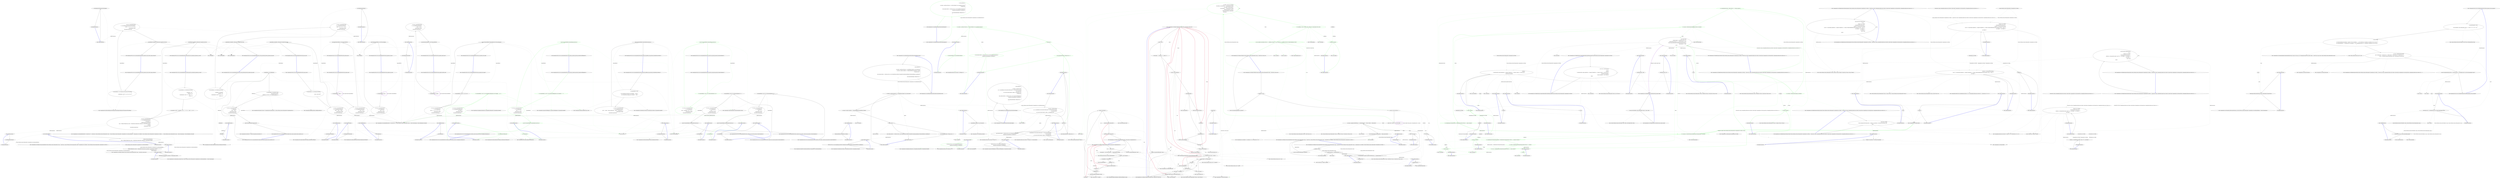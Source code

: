 digraph  {
m0_76 [cluster="CommandLine.Tests.Fakes.FakeOptionsWithSequenceWithoutRange.FakeOptionsWithSequenceWithoutRange()", file="InstanceBuilderTests.cs", label="Entry CommandLine.Tests.Fakes.FakeOptionsWithSequenceWithoutRange.FakeOptionsWithSequenceWithoutRange()", span="7-7"];
m0_86 [cluster="CommandLine.Core.InstanceBuilder.Build<T>(System.Func<T>, System.Func<System.Collections.Generic.IEnumerable<string>, System.Collections.Generic.IEnumerable<CommandLine.Core.OptionSpecification>, CommandLine.Core.StatePair<System.Collections.Generic.IEnumerable<CommandLine.Core.Token>>>, System.Collections.Generic.IEnumerable<string>, System.StringComparer, System.Globalization.CultureInfo)", file="InstanceBuilderTests.cs", label="Entry CommandLine.Core.InstanceBuilder.Build<T>(System.Func<T>, System.Func<System.Collections.Generic.IEnumerable<string>, System.Collections.Generic.IEnumerable<CommandLine.Core.OptionSpecification>, CommandLine.Core.StatePair<System.Collections.Generic.IEnumerable<CommandLine.Core.Token>>>, System.Collections.Generic.IEnumerable<string>, System.StringComparer, System.Globalization.CultureInfo)", span="27-27"];
m0_33 [cluster="CommandLine.Tests.Unit.Core.InstanceBuilderTests.Parse_negative_double_value()", file="InstanceBuilderTests.cs", label="Entry CommandLine.Tests.Unit.Core.InstanceBuilderTests.Parse_negative_double_value()", span="75-75"];
m0_35 [cluster="CommandLine.Tests.Unit.Core.InstanceBuilderTests.Parse_negative_double_value()", file="InstanceBuilderTests.cs", label="var result = InstanceBuilder.Build(\r\n                () => new FakeOptionsWithDouble(),\r\n                new[] { ''-0.123'' },\r\n                StringComparer.Ordinal,\r\n                CultureInfo.InvariantCulture)", span="81-85"];
m0_34 [cluster="CommandLine.Tests.Unit.Core.InstanceBuilderTests.Parse_negative_double_value()", file="InstanceBuilderTests.cs", label="var expectedResult = -.123D", span="78-78"];
m0_36 [cluster="CommandLine.Tests.Unit.Core.InstanceBuilderTests.Parse_negative_double_value()", file="InstanceBuilderTests.cs", label="Assert.Equal(expectedResult, result.Value.DoubleValue)", span="88-88"];
m0_37 [cluster="CommandLine.Tests.Unit.Core.InstanceBuilderTests.Parse_negative_double_value()", file="InstanceBuilderTests.cs", label="Exit CommandLine.Tests.Unit.Core.InstanceBuilderTests.Parse_negative_double_value()", span="75-75"];
m0_11 [cluster="Unk.True", file="InstanceBuilderTests.cs", label="Entry Unk.True", span=""];
m0_123 [cluster="CommandLine.Tests.Unit.Core.InstanceBuilderTests.Wrong_range_in_sequence_gererates_SequenceOutOfRangeError()", file="InstanceBuilderTests.cs", label="Entry CommandLine.Tests.Unit.Core.InstanceBuilderTests.Wrong_range_in_sequence_gererates_SequenceOutOfRangeError()", span="256-256"];
m0_124 [cluster="CommandLine.Tests.Unit.Core.InstanceBuilderTests.Wrong_range_in_sequence_gererates_SequenceOutOfRangeError()", color=green, community=0, file="InstanceBuilderTests.cs", label="0: var expectedResult = new[] { new SequenceOutOfRangeError(new NameInfo(''i'', '''')) }", span="259-259"];
m0_125 [cluster="CommandLine.Tests.Unit.Core.InstanceBuilderTests.Wrong_range_in_sequence_gererates_SequenceOutOfRangeError()", color=green, community=1, file="InstanceBuilderTests.cs", label="1: var result = InstanceBuilder.Build(\r\n                () => new FakeOptions(),\r\n                new [] { ''-i'', ''10'' },\r\n                StringComparer.Ordinal,\r\n                CultureInfo.InvariantCulture)", span="262-266"];
m0_126 [cluster="CommandLine.Tests.Unit.Core.InstanceBuilderTests.Wrong_range_in_sequence_gererates_SequenceOutOfRangeError()", color=green, community=0, file="InstanceBuilderTests.cs", label="1: Assert.True(expectedResult.SequenceEqual(result.Errors))", span="269-269"];
m0_127 [cluster="CommandLine.Tests.Unit.Core.InstanceBuilderTests.Wrong_range_in_sequence_gererates_SequenceOutOfRangeError()", file="InstanceBuilderTests.cs", label="Exit CommandLine.Tests.Unit.Core.InstanceBuilderTests.Wrong_range_in_sequence_gererates_SequenceOutOfRangeError()", span="256-256"];
m0_118 [cluster="CommandLine.MissingRequiredOptionError.MissingRequiredOptionError(CommandLine.NameInfo)", file="InstanceBuilderTests.cs", label="Entry CommandLine.MissingRequiredOptionError.MissingRequiredOptionError(CommandLine.NameInfo)", span="283-283"];
m0_132 [cluster="CommandLine.Tests.Unit.Core.InstanceBuilderTests.Parse_unknown_long_option_gererates_UnknownOptionError()", file="InstanceBuilderTests.cs", label="Entry CommandLine.Tests.Unit.Core.InstanceBuilderTests.Parse_unknown_long_option_gererates_UnknownOptionError()", span="275-275"];
m0_133 [cluster="CommandLine.Tests.Unit.Core.InstanceBuilderTests.Parse_unknown_long_option_gererates_UnknownOptionError()", color=green, community=0, file="InstanceBuilderTests.cs", label="0: var expectedResult = new[] { new UnknownOptionError(''xyz'') }", span="278-278"];
m0_134 [cluster="CommandLine.Tests.Unit.Core.InstanceBuilderTests.Parse_unknown_long_option_gererates_UnknownOptionError()", color=green, community=1, file="InstanceBuilderTests.cs", label="0: var result = InstanceBuilder.Build(\r\n                () => new FakeOptions(),\r\n                new[] { ''--stringvalue'', ''abc'', ''--xyz'' },\r\n                StringComparer.Ordinal,\r\n                CultureInfo.InvariantCulture)", span="281-285"];
m0_135 [cluster="CommandLine.Tests.Unit.Core.InstanceBuilderTests.Parse_unknown_long_option_gererates_UnknownOptionError()", color=green, community=0, file="InstanceBuilderTests.cs", label="1: Assert.True(expectedResult.SequenceEqual(result.Errors))", span="288-288"];
m0_136 [cluster="CommandLine.Tests.Unit.Core.InstanceBuilderTests.Parse_unknown_long_option_gererates_UnknownOptionError()", file="InstanceBuilderTests.cs", label="Exit CommandLine.Tests.Unit.Core.InstanceBuilderTests.Parse_unknown_long_option_gererates_UnknownOptionError()", span="275-275"];
m0_57 [cluster="Unk.AllProperties", file="InstanceBuilderTests.cs", label="Entry Unk.AllProperties", span=""];
m0_101 [cluster="CommandLine.Core.NameLookup.Contains(string, System.Collections.Generic.IEnumerable<CommandLine.Core.OptionSpecification>, System.StringComparer)", file="InstanceBuilderTests.cs", label="Entry CommandLine.Core.NameLookup.Contains(string, System.Collections.Generic.IEnumerable<CommandLine.Core.OptionSpecification>, System.StringComparer)", span="10-10"];
m0_0 [cluster="CommandLine.Tests.Unit.Core.InstanceBuilderTests.Explicit_help_request_generates_help_requested_error()", file="InstanceBuilderTests.cs", label="Entry CommandLine.Tests.Unit.Core.InstanceBuilderTests.Explicit_help_request_generates_help_requested_error()", span="15-15"];
m0_3 [cluster="CommandLine.Tests.Unit.Core.InstanceBuilderTests.Explicit_help_request_generates_help_requested_error()", file="InstanceBuilderTests.cs", label="var result = InstanceBuilder.Build(\r\n                () => fakeOptions,\r\n                new[] { ''--help'' },\r\n                StringComparer.Ordinal,\r\n                CultureInfo.InvariantCulture)", span="24-28"];
m0_4 [cluster="CommandLine.Tests.Unit.Core.InstanceBuilderTests.Explicit_help_request_generates_help_requested_error()", file="InstanceBuilderTests.cs", label="Assert.True(expectedResult.Equals(result))", span="31-31"];
m0_1 [cluster="CommandLine.Tests.Unit.Core.InstanceBuilderTests.Explicit_help_request_generates_help_requested_error()", file="InstanceBuilderTests.cs", label="var fakeOptions = new FakeOptions()", span="18-18"];
m0_2 [cluster="CommandLine.Tests.Unit.Core.InstanceBuilderTests.Explicit_help_request_generates_help_requested_error()", file="InstanceBuilderTests.cs", label="var expectedResult = ParserResult.Create(\r\n                ParserResultType.Options,\r\n                fakeOptions, new Error[] { new HelpRequestedError() })", span="19-21"];
m0_5 [cluster="CommandLine.Tests.Unit.Core.InstanceBuilderTests.Explicit_help_request_generates_help_requested_error()", file="InstanceBuilderTests.cs", label="Exit CommandLine.Tests.Unit.Core.InstanceBuilderTests.Explicit_help_request_generates_help_requested_error()", span="15-15"];
m0_113 [cluster="CommandLine.Tests.Unit.Core.InstanceBuilderTests.Omitting_required_option_gererates_MissingRequiredOptionError()", file="InstanceBuilderTests.cs", label="Entry CommandLine.Tests.Unit.Core.InstanceBuilderTests.Omitting_required_option_gererates_MissingRequiredOptionError()", span="237-237"];
m0_114 [cluster="CommandLine.Tests.Unit.Core.InstanceBuilderTests.Omitting_required_option_gererates_MissingRequiredOptionError()", color=green, community=0, file="InstanceBuilderTests.cs", label="0: var expectedResult = new[] { new MissingRequiredOptionError(new NameInfo('''', ''str'')) }", span="240-240"];
m0_115 [cluster="CommandLine.Tests.Unit.Core.InstanceBuilderTests.Omitting_required_option_gererates_MissingRequiredOptionError()", color=green, community=1, file="InstanceBuilderTests.cs", label="0: var result = InstanceBuilder.Build(\r\n                () => new FakeOptionWithRequired(),\r\n                new string[] { },\r\n                StringComparer.Ordinal,\r\n                CultureInfo.InvariantCulture)", span="243-247"];
m0_116 [cluster="CommandLine.Tests.Unit.Core.InstanceBuilderTests.Omitting_required_option_gererates_MissingRequiredOptionError()", color=green, community=0, file="InstanceBuilderTests.cs", label="1: Assert.True(expectedResult.SequenceEqual(result.Errors))", span="250-250"];
m0_117 [cluster="CommandLine.Tests.Unit.Core.InstanceBuilderTests.Omitting_required_option_gererates_MissingRequiredOptionError()", file="InstanceBuilderTests.cs", label="Exit CommandLine.Tests.Unit.Core.InstanceBuilderTests.Omitting_required_option_gererates_MissingRequiredOptionError()", span="237-237"];
m0_8 [cluster="CommandLine.ParserResult.Create<T>(CommandLine.ParserResultType, T, System.Collections.Generic.IEnumerable<CommandLine.Error>)", file="InstanceBuilderTests.cs", label="Entry CommandLine.ParserResult.Create<T>(CommandLine.ParserResultType, T, System.Collections.Generic.IEnumerable<CommandLine.Error>)", span="103-103"];
m0_128 [cluster="CommandLine.SequenceOutOfRangeError.SequenceOutOfRangeError(CommandLine.NameInfo)", file="InstanceBuilderTests.cs", label="Entry CommandLine.SequenceOutOfRangeError.SequenceOutOfRangeError(CommandLine.NameInfo)", span="316-316"];
m0_98 [cluster="lambda expression", file="InstanceBuilderTests.cs", label="Entry lambda expression", span="202-202"];
m0_119 [cluster="lambda expression", file="InstanceBuilderTests.cs", label="Entry lambda expression", span="244-244"];
m0_120 [cluster="lambda expression", color=green, community=0, file="InstanceBuilderTests.cs", label="0: new FakeOptionWithRequired()", span="244-244"];
m0_121 [cluster="lambda expression", file="InstanceBuilderTests.cs", label="Exit lambda expression", span="244-244"];
m0_129 [cluster="lambda expression", file="InstanceBuilderTests.cs", label="Entry lambda expression", span="263-263"];
m0_130 [cluster="lambda expression", color=green, community=0, file="InstanceBuilderTests.cs", label="1: new FakeOptions()", span="263-263"];
m0_131 [cluster="lambda expression", file="InstanceBuilderTests.cs", label="Exit lambda expression", span="263-263"];
m0_138 [cluster="lambda expression", file="InstanceBuilderTests.cs", label="Entry lambda expression", span="282-282"];
m0_139 [cluster="lambda expression", color=green, community=0, file="InstanceBuilderTests.cs", label="1: new FakeOptions()", span="282-282"];
m0_140 [cluster="lambda expression", file="InstanceBuilderTests.cs", label="Exit lambda expression", span="282-282"];
m0_22 [cluster="lambda expression", file="InstanceBuilderTests.cs", label="new FakeOptions()", span="44-44"];
m0_48 [cluster="lambda expression", file="InstanceBuilderTests.cs", label="new FakeOptions()", span="101-101"];
m0_147 [cluster="lambda expression", file="InstanceBuilderTests.cs", label="new FakeOptions()", span="301-301"];
m0_155 [cluster="lambda expression", file="InstanceBuilderTests.cs", label="new FakeOptions()", span="320-320"];
m0_12 [cluster="lambda expression", file="InstanceBuilderTests.cs", label="Entry lambda expression", span="25-25"];
m0_21 [cluster="lambda expression", file="InstanceBuilderTests.cs", label="Entry lambda expression", span="44-44"];
m0_29 [cluster="lambda expression", file="InstanceBuilderTests.cs", label="Entry lambda expression", span="63-63"];
m0_38 [cluster="lambda expression", file="InstanceBuilderTests.cs", label="Entry lambda expression", span="82-82"];
m0_47 [cluster="lambda expression", file="InstanceBuilderTests.cs", label="Entry lambda expression", span="101-101"];
m0_59 [cluster="lambda expression", file="InstanceBuilderTests.cs", label="Entry lambda expression", span="123-123"];
m0_68 [cluster="lambda expression", file="InstanceBuilderTests.cs", label="Entry lambda expression", span="148-148"];
m0_77 [cluster="lambda expression", file="InstanceBuilderTests.cs", label="Entry lambda expression", span="170-170"];
m0_109 [cluster="lambda expression", file="InstanceBuilderTests.cs", label="Entry lambda expression", span="225-225"];
m0_146 [cluster="lambda expression", file="InstanceBuilderTests.cs", label="Entry lambda expression", span="301-301"];
m0_154 [cluster="lambda expression", file="InstanceBuilderTests.cs", label="Entry lambda expression", span="320-320"];
m0_13 [cluster="lambda expression", file="InstanceBuilderTests.cs", label=fakeOptions, span="25-25"];
m0_23 [cluster="lambda expression", file="InstanceBuilderTests.cs", label="Exit lambda expression", span="44-44"];
m0_49 [cluster="lambda expression", file="InstanceBuilderTests.cs", label="Exit lambda expression", span="101-101"];
m0_148 [cluster="lambda expression", file="InstanceBuilderTests.cs", label="Exit lambda expression", span="301-301"];
m0_156 [cluster="lambda expression", file="InstanceBuilderTests.cs", label="Exit lambda expression", span="320-320"];
m0_14 [cluster="lambda expression", file="InstanceBuilderTests.cs", label="Exit lambda expression", span="25-25"];
m0_31 [cluster="lambda expression", file="InstanceBuilderTests.cs", label="Exit lambda expression", span="63-63"];
m0_30 [cluster="lambda expression", file="InstanceBuilderTests.cs", label="new FakeOptionsWithDouble()", span="63-63"];
m0_40 [cluster="lambda expression", file="InstanceBuilderTests.cs", label="Exit lambda expression", span="82-82"];
m0_39 [cluster="lambda expression", file="InstanceBuilderTests.cs", label="new FakeOptionsWithDouble()", span="82-82"];
m0_61 [cluster="lambda expression", file="InstanceBuilderTests.cs", label="Exit lambda expression", span="123-123"];
m0_60 [cluster="lambda expression", file="InstanceBuilderTests.cs", label="new FakeOptionsWithEnum()", span="123-123"];
m0_70 [cluster="lambda expression", file="InstanceBuilderTests.cs", label="Exit lambda expression", span="148-148"];
m0_69 [cluster="lambda expression", file="InstanceBuilderTests.cs", label="new FakeOptionsWithValues()", span="148-148"];
m0_79 [cluster="lambda expression", file="InstanceBuilderTests.cs", label="Exit lambda expression", span="170-170"];
m0_78 [cluster="lambda expression", file="InstanceBuilderTests.cs", label="new FakeOptionsWithSequenceWithoutRange()", span="170-170"];
m0_111 [cluster="lambda expression", file="InstanceBuilderTests.cs", label="Exit lambda expression", span="225-225"];
m0_110 [cluster="lambda expression", file="InstanceBuilderTests.cs", label="new FakeOptionsWithSets()", span="225-225"];
m0_88 [cluster="lambda expression", file="InstanceBuilderTests.cs", label="new FakeOptionsWithValues()", span="199-199"];
m0_87 [cluster="lambda expression", file="InstanceBuilderTests.cs", label="Entry lambda expression", span="199-199"];
m0_89 [cluster="lambda expression", file="InstanceBuilderTests.cs", label="Exit lambda expression", span="199-199"];
m0_90 [cluster="lambda expression", file="InstanceBuilderTests.cs", label="Entry lambda expression", span="200-202"];
m0_92 [cluster="lambda expression", file="InstanceBuilderTests.cs", label="Exit lambda expression", span="200-202"];
m0_91 [cluster="lambda expression", file="InstanceBuilderTests.cs", label="Tokenizer.PreprocessDashDash(a,\r\n                        args => Tokenizer.Tokenize(args, name => NameLookup.Contains(name, optionSpecs, StringComparer.Ordinal)))", span="201-202"];
m0_95 [cluster="lambda expression", file="InstanceBuilderTests.cs", label="Tokenizer.Tokenize(args, name => NameLookup.Contains(name, optionSpecs, StringComparer.Ordinal))", span="202-202"];
m0_99 [cluster="lambda expression", file="InstanceBuilderTests.cs", label="NameLookup.Contains(name, optionSpecs, StringComparer.Ordinal)", span="202-202"];
m0_94 [cluster="lambda expression", file="InstanceBuilderTests.cs", label="Entry lambda expression", span="202-202"];
m0_96 [cluster="lambda expression", file="InstanceBuilderTests.cs", label="Exit lambda expression", span="202-202"];
m0_100 [cluster="lambda expression", file="InstanceBuilderTests.cs", label="Exit lambda expression", span="202-202"];
m0_46 [cluster="Unk.SequenceEqual", file="InstanceBuilderTests.cs", label="Entry Unk.SequenceEqual", span=""];
m0_80 [cluster="CommandLine.Tests.Unit.Core.InstanceBuilderTests.Double_dash_force_subsequent_arguments_as_values()", file="InstanceBuilderTests.cs", label="Entry CommandLine.Tests.Unit.Core.InstanceBuilderTests.Double_dash_force_subsequent_arguments_as_values()", span="185-185"];
m0_84 [cluster="CommandLine.Tests.Unit.Core.InstanceBuilderTests.Double_dash_force_subsequent_arguments_as_values()", file="InstanceBuilderTests.cs", label="expectedResult.ShouldHave().AllProperties().EqualTo(result.Value)", span="208-208"];
m0_81 [cluster="CommandLine.Tests.Unit.Core.InstanceBuilderTests.Double_dash_force_subsequent_arguments_as_values()", file="InstanceBuilderTests.cs", label="var expectedResult = new FakeOptionsWithValues\r\n                {\r\n                    StringValue = ''str1'',\r\n                    LongValue = 10L,\r\n                    StringSequence = new[] { ''-a'', ''--bee'', ''-c'' },\r\n                    IntValue = 20\r\n                }", span="188-194"];
m0_83 [cluster="CommandLine.Tests.Unit.Core.InstanceBuilderTests.Double_dash_force_subsequent_arguments_as_values()", file="InstanceBuilderTests.cs", label="var result = InstanceBuilder.Build(\r\n                () => new FakeOptionsWithValues(),\r\n                (a, optionSpecs) =>\r\n                    Tokenizer.PreprocessDashDash(a,\r\n                        args => Tokenizer.Tokenize(args, name => NameLookup.Contains(name, optionSpecs, StringComparer.Ordinal))),\r\n                arguments,\r\n                StringComparer.Ordinal,\r\n                CultureInfo.InvariantCulture)", span="198-205"];
m0_82 [cluster="CommandLine.Tests.Unit.Core.InstanceBuilderTests.Double_dash_force_subsequent_arguments_as_values()", file="InstanceBuilderTests.cs", label="var arguments = new[] { ''--stringvalue'', ''str1'', ''--'', ''10'', ''-a'', ''--bee'', ''-c'', ''20'' }", span="195-195"];
m0_85 [cluster="CommandLine.Tests.Unit.Core.InstanceBuilderTests.Double_dash_force_subsequent_arguments_as_values()", file="InstanceBuilderTests.cs", label="Exit CommandLine.Tests.Unit.Core.InstanceBuilderTests.Double_dash_force_subsequent_arguments_as_values()", span="185-185"];
m0_41 [cluster="CommandLine.Tests.Unit.Core.InstanceBuilderTests.Parse_int_sequence_with_range()", file="InstanceBuilderTests.cs", label="Entry CommandLine.Tests.Unit.Core.InstanceBuilderTests.Parse_int_sequence_with_range()", span="94-94"];
m0_43 [cluster="CommandLine.Tests.Unit.Core.InstanceBuilderTests.Parse_int_sequence_with_range()", file="InstanceBuilderTests.cs", label="var result = InstanceBuilder.Build(\r\n                () => new FakeOptions(),\r\n                new[] { ''-i'', ''10'', ''20'', ''30'', ''40'' },\r\n                StringComparer.Ordinal,\r\n                CultureInfo.InvariantCulture)", span="100-104"];
m0_44 [cluster="CommandLine.Tests.Unit.Core.InstanceBuilderTests.Parse_int_sequence_with_range()", file="InstanceBuilderTests.cs", label="Assert.True(expectedResult.SequenceEqual(result.Value.IntSequence))", span="107-107"];
m0_42 [cluster="CommandLine.Tests.Unit.Core.InstanceBuilderTests.Parse_int_sequence_with_range()", file="InstanceBuilderTests.cs", label="var expectedResult = new[] { 10, 20, 30, 40 }", span="97-97"];
m0_45 [cluster="CommandLine.Tests.Unit.Core.InstanceBuilderTests.Parse_int_sequence_with_range()", file="InstanceBuilderTests.cs", label="Exit CommandLine.Tests.Unit.Core.InstanceBuilderTests.Parse_int_sequence_with_range()", span="94-94"];
m0_149 [cluster="CommandLine.Tests.Unit.Core.InstanceBuilderTests.Parse_unknown_short_option_in_option_group_gererates_UnknownOptionError()", file="InstanceBuilderTests.cs", label="Entry CommandLine.Tests.Unit.Core.InstanceBuilderTests.Parse_unknown_short_option_in_option_group_gererates_UnknownOptionError()", span="313-313"];
m0_151 [cluster="CommandLine.Tests.Unit.Core.InstanceBuilderTests.Parse_unknown_short_option_in_option_group_gererates_UnknownOptionError()", file="InstanceBuilderTests.cs", label="var result = InstanceBuilder.Build(\r\n                () => new FakeOptions(),\r\n                new[] { ''-zx'' },\r\n                StringComparer.Ordinal,\r\n                CultureInfo.InvariantCulture)", span="319-323"];
m0_152 [cluster="CommandLine.Tests.Unit.Core.InstanceBuilderTests.Parse_unknown_short_option_in_option_group_gererates_UnknownOptionError()", file="InstanceBuilderTests.cs", label="Assert.True(expectedResult.SequenceEqual(result.Errors))", span="326-326"];
m0_150 [cluster="CommandLine.Tests.Unit.Core.InstanceBuilderTests.Parse_unknown_short_option_in_option_group_gererates_UnknownOptionError()", file="InstanceBuilderTests.cs", label="var expectedResult = new[] { new UnknownOptionError(''z'') }", span="316-316"];
m0_153 [cluster="CommandLine.Tests.Unit.Core.InstanceBuilderTests.Parse_unknown_short_option_in_option_group_gererates_UnknownOptionError()", file="InstanceBuilderTests.cs", label="Exit CommandLine.Tests.Unit.Core.InstanceBuilderTests.Parse_unknown_short_option_in_option_group_gererates_UnknownOptionError()", span="313-313"];
m0_10 [cluster="CommandLine.ParserResult<T>.Equals(CommandLine.ParserResult<T>)", file="InstanceBuilderTests.cs", label="Entry CommandLine.ParserResult<T>.Equals(CommandLine.ParserResult<T>)", span="90-90"];
m0_62 [cluster="CommandLine.Tests.Unit.Core.InstanceBuilderTests.Parse_values_partitioned_between_sequence_and_scalar()", file="InstanceBuilderTests.cs", label="Entry CommandLine.Tests.Unit.Core.InstanceBuilderTests.Parse_values_partitioned_between_sequence_and_scalar()", span="135-135"];
m0_64 [cluster="CommandLine.Tests.Unit.Core.InstanceBuilderTests.Parse_values_partitioned_between_sequence_and_scalar()", file="InstanceBuilderTests.cs", label="var result = InstanceBuilder.Build(\r\n                () => new FakeOptionsWithValues(),\r\n                new[] { ''10'', ''a'', ''b'', ''c'', ''20'' },\r\n                StringComparer.Ordinal,\r\n                CultureInfo.InvariantCulture)", span="147-151"];
m0_63 [cluster="CommandLine.Tests.Unit.Core.InstanceBuilderTests.Parse_values_partitioned_between_sequence_and_scalar()", file="InstanceBuilderTests.cs", label="var expectedResult = new FakeOptionsWithValues\r\n                {\r\n                    StringValue = string.Empty,\r\n                    LongValue = 10L,\r\n                    StringSequence = new[] { ''a'', ''b'', ''c'' },\r\n                    IntValue = 20\r\n                }", span="138-144"];
m0_65 [cluster="CommandLine.Tests.Unit.Core.InstanceBuilderTests.Parse_values_partitioned_between_sequence_and_scalar()", file="InstanceBuilderTests.cs", label="expectedResult.ShouldHave().AllProperties().EqualTo(result.Value)", span="154-154"];
m0_66 [cluster="CommandLine.Tests.Unit.Core.InstanceBuilderTests.Parse_values_partitioned_between_sequence_and_scalar()", file="InstanceBuilderTests.cs", label="Exit CommandLine.Tests.Unit.Core.InstanceBuilderTests.Parse_values_partitioned_between_sequence_and_scalar()", span="135-135"];
m0_55 [cluster="CommandLine.Tests.Fakes.FakeOptionsWithEnum.FakeOptionsWithEnum()", file="InstanceBuilderTests.cs", label="Entry CommandLine.Tests.Fakes.FakeOptionsWithEnum.FakeOptionsWithEnum()", span="14-14"];
m0_32 [cluster="CommandLine.Tests.Fakes.FakeOptionsWithDouble.FakeOptionsWithDouble()", file="InstanceBuilderTests.cs", label="Entry CommandLine.Tests.Fakes.FakeOptionsWithDouble.FakeOptionsWithDouble()", span="7-7"];
m0_137 [cluster="CommandLine.UnknownOptionError.UnknownOptionError(string)", file="InstanceBuilderTests.cs", label="Entry CommandLine.UnknownOptionError.UnknownOptionError(string)", span="272-272"];
m0_97 [cluster="CommandLine.Core.Tokenizer.Tokenize(System.Collections.Generic.IEnumerable<string>, System.Func<string, bool>)", file="InstanceBuilderTests.cs", label="Entry CommandLine.Core.Tokenizer.Tokenize(System.Collections.Generic.IEnumerable<string>, System.Func<string, bool>)", span="11-11"];
m0_93 [cluster="CommandLine.Core.Tokenizer.PreprocessDashDash(System.Collections.Generic.IEnumerable<string>, System.Func<System.Collections.Generic.IEnumerable<string>, CommandLine.Core.StatePair<System.Collections.Generic.IEnumerable<CommandLine.Core.Token>>>)", file="InstanceBuilderTests.cs", label="Entry CommandLine.Core.Tokenizer.PreprocessDashDash(System.Collections.Generic.IEnumerable<string>, System.Func<System.Collections.Generic.IEnumerable<string>, CommandLine.Core.StatePair<System.Collections.Generic.IEnumerable<CommandLine.Core.Token>>>)", span="33-33"];
m0_112 [cluster="CommandLine.Tests.Fakes.FakeOptionsWithSets.FakeOptionsWithSets()", file="InstanceBuilderTests.cs", label="Entry CommandLine.Tests.Fakes.FakeOptionsWithSets.FakeOptionsWithSets()", span="4-4"];
m0_107 [cluster="CommandLine.MutuallyExclusiveSetError.MutuallyExclusiveSetError(CommandLine.NameInfo)", file="InstanceBuilderTests.cs", label="Entry CommandLine.MutuallyExclusiveSetError.MutuallyExclusiveSetError(CommandLine.NameInfo)", span="294-294"];
m0_24 [cluster="CommandLine.Tests.Unit.Core.InstanceBuilderTests.Parse_double_value()", file="InstanceBuilderTests.cs", label="Entry CommandLine.Tests.Unit.Core.InstanceBuilderTests.Parse_double_value()", span="56-56"];
m0_26 [cluster="CommandLine.Tests.Unit.Core.InstanceBuilderTests.Parse_double_value()", file="InstanceBuilderTests.cs", label="var result = InstanceBuilder.Build(\r\n                () => new FakeOptionsWithDouble(),\r\n                new[] { ''0.123'' },\r\n                StringComparer.Ordinal,\r\n                CultureInfo.InvariantCulture)", span="62-66"];
m0_25 [cluster="CommandLine.Tests.Unit.Core.InstanceBuilderTests.Parse_double_value()", file="InstanceBuilderTests.cs", label="var expectedResult = .123D", span="59-59"];
m0_27 [cluster="CommandLine.Tests.Unit.Core.InstanceBuilderTests.Parse_double_value()", file="InstanceBuilderTests.cs", label="Assert.Equal(expectedResult, result.Value.DoubleValue)", span="69-69"];
m0_28 [cluster="CommandLine.Tests.Unit.Core.InstanceBuilderTests.Parse_double_value()", file="InstanceBuilderTests.cs", label="Exit CommandLine.Tests.Unit.Core.InstanceBuilderTests.Parse_double_value()", span="56-56"];
m0_122 [cluster="CommandLine.Tests.Fakes.FakeOptionWithRequired.FakeOptionWithRequired()", file="InstanceBuilderTests.cs", label="Entry CommandLine.Tests.Fakes.FakeOptionWithRequired.FakeOptionWithRequired()", span="4-4"];
m0_108 [cluster="CommandLine.NameInfo.NameInfo(string, string)", file="InstanceBuilderTests.cs", label="Entry CommandLine.NameInfo.NameInfo(string, string)", span="20-20"];
m0_58 [cluster="Unk.EqualTo", file="InstanceBuilderTests.cs", label="Entry Unk.EqualTo", span=""];
m0_56 [cluster="Unk.ShouldHave", file="InstanceBuilderTests.cs", label="Entry Unk.ShouldHave", span=""];
m0_6 [cluster="CommandLine.Tests.Fakes.FakeOptions.FakeOptions()", file="InstanceBuilderTests.cs", label="Entry CommandLine.Tests.Fakes.FakeOptions.FakeOptions()", span="6-6"];
m0_15 [cluster="CommandLine.Tests.Unit.Core.InstanceBuilderTests.Parse_negative_int_value()", file="InstanceBuilderTests.cs", label="Entry CommandLine.Tests.Unit.Core.InstanceBuilderTests.Parse_negative_int_value()", span="37-37"];
m0_17 [cluster="CommandLine.Tests.Unit.Core.InstanceBuilderTests.Parse_negative_int_value()", file="InstanceBuilderTests.cs", label="var result = InstanceBuilder.Build(\r\n                () => new FakeOptions(),\r\n                new[] { ''-123'' },\r\n                StringComparer.Ordinal,\r\n                CultureInfo.InvariantCulture)", span="43-47"];
m0_16 [cluster="CommandLine.Tests.Unit.Core.InstanceBuilderTests.Parse_negative_int_value()", file="InstanceBuilderTests.cs", label="var expectedResult = -123", span="40-40"];
m0_18 [cluster="CommandLine.Tests.Unit.Core.InstanceBuilderTests.Parse_negative_int_value()", file="InstanceBuilderTests.cs", label="Assert.Equal(expectedResult, result.Value.LongValue)", span="50-50"];
m0_19 [cluster="CommandLine.Tests.Unit.Core.InstanceBuilderTests.Parse_negative_int_value()", file="InstanceBuilderTests.cs", label="Exit CommandLine.Tests.Unit.Core.InstanceBuilderTests.Parse_negative_int_value()", span="37-37"];
m0_141 [cluster="CommandLine.Tests.Unit.Core.InstanceBuilderTests.Parse_unknown_short_option_gererates_UnknownOptionError()", file="InstanceBuilderTests.cs", label="Entry CommandLine.Tests.Unit.Core.InstanceBuilderTests.Parse_unknown_short_option_gererates_UnknownOptionError()", span="294-294"];
m0_143 [cluster="CommandLine.Tests.Unit.Core.InstanceBuilderTests.Parse_unknown_short_option_gererates_UnknownOptionError()", file="InstanceBuilderTests.cs", label="var result = InstanceBuilder.Build(\r\n                () => new FakeOptions(),\r\n                new[] { ''-z'', ''-x'' },\r\n                StringComparer.Ordinal,\r\n                CultureInfo.InvariantCulture)", span="300-304"];
m0_144 [cluster="CommandLine.Tests.Unit.Core.InstanceBuilderTests.Parse_unknown_short_option_gererates_UnknownOptionError()", file="InstanceBuilderTests.cs", label="Assert.True(expectedResult.SequenceEqual(result.Errors))", span="307-307"];
m0_142 [cluster="CommandLine.Tests.Unit.Core.InstanceBuilderTests.Parse_unknown_short_option_gererates_UnknownOptionError()", file="InstanceBuilderTests.cs", label="var expectedResult = new[] { new UnknownOptionError(''z'') }", span="297-297"];
m0_145 [cluster="CommandLine.Tests.Unit.Core.InstanceBuilderTests.Parse_unknown_short_option_gererates_UnknownOptionError()", file="InstanceBuilderTests.cs", label="Exit CommandLine.Tests.Unit.Core.InstanceBuilderTests.Parse_unknown_short_option_gererates_UnknownOptionError()", span="294-294"];
m0_50 [cluster="CommandLine.Tests.Unit.Core.InstanceBuilderTests.Parse_enum_value()", file="InstanceBuilderTests.cs", label="Entry CommandLine.Tests.Unit.Core.InstanceBuilderTests.Parse_enum_value()", span="113-113"];
m0_52 [cluster="CommandLine.Tests.Unit.Core.InstanceBuilderTests.Parse_enum_value()", file="InstanceBuilderTests.cs", label="var result = InstanceBuilder.Build(\r\n                () => new FakeOptionsWithEnum(),\r\n                new[] { ''--colors'', ''Green'' },\r\n                StringComparer.Ordinal,\r\n                CultureInfo.InvariantCulture)", span="122-126"];
m0_51 [cluster="CommandLine.Tests.Unit.Core.InstanceBuilderTests.Parse_enum_value()", file="InstanceBuilderTests.cs", label="var expectedResult = new FakeOptionsWithEnum\r\n                {\r\n                    Colors = Colors.Green\r\n                }", span="116-119"];
m0_53 [cluster="CommandLine.Tests.Unit.Core.InstanceBuilderTests.Parse_enum_value()", file="InstanceBuilderTests.cs", label="expectedResult.ShouldHave().AllProperties().EqualTo(result.Value)", span="129-129"];
m0_54 [cluster="CommandLine.Tests.Unit.Core.InstanceBuilderTests.Parse_enum_value()", file="InstanceBuilderTests.cs", label="Exit CommandLine.Tests.Unit.Core.InstanceBuilderTests.Parse_enum_value()", span="113-113"];
m0_67 [cluster="CommandLine.Tests.Fakes.FakeOptionsWithValues.FakeOptionsWithValues()", file="InstanceBuilderTests.cs", label="Entry CommandLine.Tests.Fakes.FakeOptionsWithValues.FakeOptionsWithValues()", span="6-6"];
m0_7 [cluster="CommandLine.HelpRequestedError.HelpRequestedError()", file="InstanceBuilderTests.cs", label="Entry CommandLine.HelpRequestedError.HelpRequestedError()", span="338-338"];
m0_20 [cluster="Unk.Equal", file="InstanceBuilderTests.cs", label="Entry Unk.Equal", span=""];
m0_102 [cluster="CommandLine.Tests.Unit.Core.InstanceBuilderTests.Parse_option_from_different_sets_gererates_MutuallyExclusiveSetError()", file="InstanceBuilderTests.cs", label="Entry CommandLine.Tests.Unit.Core.InstanceBuilderTests.Parse_option_from_different_sets_gererates_MutuallyExclusiveSetError()", span="214-214"];
m0_103 [cluster="CommandLine.Tests.Unit.Core.InstanceBuilderTests.Parse_option_from_different_sets_gererates_MutuallyExclusiveSetError()", file="InstanceBuilderTests.cs", label="var expectedResult = new[]\r\n                {\r\n                    new MutuallyExclusiveSetError(new NameInfo('''', ''weburl'')),\r\n                    new MutuallyExclusiveSetError(new NameInfo('''', ''ftpurl''))\r\n                }", span="217-221"];
m0_104 [cluster="CommandLine.Tests.Unit.Core.InstanceBuilderTests.Parse_option_from_different_sets_gererates_MutuallyExclusiveSetError()", file="InstanceBuilderTests.cs", label="var result = InstanceBuilder.Build(\r\n                () => new FakeOptionsWithSets(),\r\n                new[] { ''--weburl'', ''http://mywebsite.org/'', ''--ftpurl'', ''fpt://ftpsite.org/'' },\r\n                StringComparer.Ordinal,\r\n                CultureInfo.InvariantCulture)", span="224-228"];
m0_105 [cluster="CommandLine.Tests.Unit.Core.InstanceBuilderTests.Parse_option_from_different_sets_gererates_MutuallyExclusiveSetError()", file="InstanceBuilderTests.cs", label="Assert.True(expectedResult.SequenceEqual(result.Errors))", span="231-231"];
m0_106 [cluster="CommandLine.Tests.Unit.Core.InstanceBuilderTests.Parse_option_from_different_sets_gererates_MutuallyExclusiveSetError()", file="InstanceBuilderTests.cs", label="Exit CommandLine.Tests.Unit.Core.InstanceBuilderTests.Parse_option_from_different_sets_gererates_MutuallyExclusiveSetError()", span="214-214"];
m0_71 [cluster="CommandLine.Tests.Unit.Core.InstanceBuilderTests.Parse_sequence_value_without_range_constraints()", file="InstanceBuilderTests.cs", label="Entry CommandLine.Tests.Unit.Core.InstanceBuilderTests.Parse_sequence_value_without_range_constraints()", span="160-160"];
m0_73 [cluster="CommandLine.Tests.Unit.Core.InstanceBuilderTests.Parse_sequence_value_without_range_constraints()", file="InstanceBuilderTests.cs", label="var result = InstanceBuilder.Build(\r\n                () => new FakeOptionsWithSequenceWithoutRange(),\r\n                new[] { ''1'', ''2'', ''3'', ''4'', ''5'', ''6'' },\r\n                StringComparer.Ordinal,\r\n                CultureInfo.InvariantCulture)", span="169-173"];
m0_72 [cluster="CommandLine.Tests.Unit.Core.InstanceBuilderTests.Parse_sequence_value_without_range_constraints()", file="InstanceBuilderTests.cs", label="var expectedResult = new FakeOptionsWithSequenceWithoutRange\r\n            {\r\n                LongSequence = new[] { 1L, 2L, 3L, 4L, 5L, 6L }\r\n            }", span="163-166"];
m0_74 [cluster="CommandLine.Tests.Unit.Core.InstanceBuilderTests.Parse_sequence_value_without_range_constraints()", file="InstanceBuilderTests.cs", label="expectedResult.ShouldHave().AllProperties().EqualTo(result.Value)", span="176-176"];
m0_75 [cluster="CommandLine.Tests.Unit.Core.InstanceBuilderTests.Parse_sequence_value_without_range_constraints()", file="InstanceBuilderTests.cs", label="Exit CommandLine.Tests.Unit.Core.InstanceBuilderTests.Parse_sequence_value_without_range_constraints()", span="160-160"];
m0_9 [cluster="CommandLine.Core.InstanceBuilder.Build<T>(System.Func<T>, System.Collections.Generic.IEnumerable<string>, System.StringComparer, System.Globalization.CultureInfo)", file="InstanceBuilderTests.cs", label="Entry CommandLine.Core.InstanceBuilder.Build<T>(System.Func<T>, System.Collections.Generic.IEnumerable<string>, System.StringComparer, System.Globalization.CultureInfo)", span="12-12"];
m0_157 [file="InstanceBuilderTests.cs", label=fakeOptions, span=""];
m0_158 [file="InstanceBuilderTests.cs", label="System.Collections.Generic.IEnumerable<CommandLine.Core.OptionSpecification>", span=""];
m1_0 [cluster="CommandLine.Core.SpecificationPropertyRules.EnforceMutuallyExclusiveSet()", file="SpecificationPropertyRules.cs", label="Entry CommandLine.Core.SpecificationPropertyRules.EnforceMutuallyExclusiveSet()", span="18-18"];
m1_1 [cluster="CommandLine.Core.SpecificationPropertyRules.EnforceMutuallyExclusiveSet()", file="SpecificationPropertyRules.cs", label="return specProps =>\r\n                {\r\n                    var options = specProps.Where(sp => sp.Specification.IsOption() && sp.Value.IsJust());\r\n                    var groups = options.GroupBy(g => ((OptionSpecification)g.Specification).SetName);\r\n                    if (groups.Count() > 1)\r\n                    {\r\n                        return options.Select(s => Maybe.Just<Error>(new MutuallyExclusiveSetError(NameInfo.FromOptionSpecification((OptionSpecification)s.Specification))));\r\n                    }\r\n                    return Enumerable.Empty<Nothing<Error>>();\r\n                };", span="20-29"];
m1_2 [cluster="CommandLine.Core.SpecificationPropertyRules.EnforceMutuallyExclusiveSet()", file="SpecificationPropertyRules.cs", label="Exit CommandLine.Core.SpecificationPropertyRules.EnforceMutuallyExclusiveSet()", span="18-18"];
m1_19 [cluster="CommandLine.Infrastructure.Maybe<T>.IsJust<T>()", file="SpecificationPropertyRules.cs", label="Entry CommandLine.Infrastructure.Maybe<T>.IsJust<T>()", span="152-152"];
m1_48 [cluster="CommandLine.Core.SpecificationPropertyRules.EnforceRange()", file="SpecificationPropertyRules.cs", label="Entry CommandLine.Core.SpecificationPropertyRules.EnforceRange()", span="46-46"];
m1_49 [cluster="CommandLine.Core.SpecificationPropertyRules.EnforceRange()", file="SpecificationPropertyRules.cs", label="return specProps =>\r\n                {\r\n                    var options = specProps.Where(\r\n                        sp => sp.Specification.ConversionType.ToDescriptor() == DescriptorType.Sequence\r\n                        && sp.Value.IsJust()\r\n                        && ((Array)sp.Value.FromJust()).Length < sp.Specification.Min);\r\n                    if (options.Any())\r\n                    {\r\n                        return options.Select(s => Maybe.Just<Error>(new SequenceOutOfRangeError(\r\n                            NameInfo.FromSpecification(s.Specification))));\r\n                    }\r\n                    return Enumerable.Empty<Nothing<Error>>();\r\n                };", span="48-60"];
m1_50 [cluster="CommandLine.Core.SpecificationPropertyRules.EnforceRange()", file="SpecificationPropertyRules.cs", label="Exit CommandLine.Core.SpecificationPropertyRules.EnforceRange()", span="46-46"];
m1_46 [cluster="CommandLine.MissingRequiredOptionError.MissingRequiredOptionError(CommandLine.NameInfo)", file="SpecificationPropertyRules.cs", label="Entry CommandLine.MissingRequiredOptionError.MissingRequiredOptionError(CommandLine.NameInfo)", span="283-283"];
m1_38 [cluster="Unk.Any", file="SpecificationPropertyRules.cs", label="Entry Unk.Any", span=""];
m1_10 [cluster="Unk.Where", file="SpecificationPropertyRules.cs", label="Entry Unk.Where", span=""];
m1_14 [cluster="System.Linq.Enumerable.Empty<TResult>()", file="SpecificationPropertyRules.cs", label="Entry System.Linq.Enumerable.Empty<TResult>()", span="0-0"];
m1_47 [cluster="Unk.FromSpecification", file="SpecificationPropertyRules.cs", label="Entry Unk.FromSpecification", span=""];
m1_61 [cluster="CommandLine.Infrastructure.Maybe<T>.FromJust<T>(System.Exception)", file="SpecificationPropertyRules.cs", label="Entry CommandLine.Infrastructure.Maybe<T>.FromJust<T>(System.Exception)", span="137-137"];
m1_42 [cluster="CommandLine.Infrastructure.Maybe<T>.IsNothing<T>()", file="SpecificationPropertyRules.cs", label="Entry CommandLine.Infrastructure.Maybe<T>.IsNothing<T>()", span="147-147"];
m1_65 [cluster="CommandLine.SequenceOutOfRangeError.SequenceOutOfRangeError(CommandLine.NameInfo)", file="SpecificationPropertyRules.cs", label="Entry CommandLine.SequenceOutOfRangeError.SequenceOutOfRangeError(CommandLine.NameInfo)", span="316-316"];
m1_62 [cluster="lambda expression", file="SpecificationPropertyRules.cs", label="Entry lambda expression", span="56-57"];
m1_4 [cluster="lambda expression", file="SpecificationPropertyRules.cs", label="var options = specProps.Where(sp => sp.Specification.IsOption() && sp.Value.IsJust())", span="22-22"];
m1_3 [cluster="lambda expression", file="SpecificationPropertyRules.cs", label="Entry lambda expression", span="20-29"];
m1_5 [cluster="lambda expression", file="SpecificationPropertyRules.cs", label="var groups = options.GroupBy(g => ((OptionSpecification)g.Specification).SetName)", span="23-23"];
m1_15 [cluster="lambda expression", file="SpecificationPropertyRules.cs", label="Entry lambda expression", span="22-22"];
m1_7 [cluster="lambda expression", file="SpecificationPropertyRules.cs", label="return options.Select(s => Maybe.Just<Error>(new MutuallyExclusiveSetError(NameInfo.FromOptionSpecification((OptionSpecification)s.Specification))));", span="26-26"];
m1_6 [cluster="lambda expression", file="SpecificationPropertyRules.cs", label="groups.Count() > 1", span="24-24"];
m1_20 [cluster="lambda expression", file="SpecificationPropertyRules.cs", label="Entry lambda expression", span="23-23"];
m1_8 [cluster="lambda expression", file="SpecificationPropertyRules.cs", label="return Enumerable.Empty<Nothing<Error>>();", span="28-28"];
m1_9 [cluster="lambda expression", file="SpecificationPropertyRules.cs", label="Exit lambda expression", span="20-29"];
m1_23 [cluster="lambda expression", file="SpecificationPropertyRules.cs", label="Entry lambda expression", span="26-26"];
m1_16 [cluster="lambda expression", file="SpecificationPropertyRules.cs", label="sp.Specification.IsOption() && sp.Value.IsJust()", span="22-22"];
m1_17 [cluster="lambda expression", file="SpecificationPropertyRules.cs", label="Exit lambda expression", span="22-22"];
m1_21 [cluster="lambda expression", file="SpecificationPropertyRules.cs", label="((OptionSpecification)g.Specification).SetName", span="23-23"];
m1_22 [cluster="lambda expression", file="SpecificationPropertyRules.cs", label="Exit lambda expression", span="23-23"];
m1_24 [cluster="lambda expression", file="SpecificationPropertyRules.cs", label="Maybe.Just<Error>(new MutuallyExclusiveSetError(NameInfo.FromOptionSpecification((OptionSpecification)s.Specification)))", span="26-26"];
m1_25 [cluster="lambda expression", file="SpecificationPropertyRules.cs", label="Exit lambda expression", span="26-26"];
m1_33 [cluster="lambda expression", color=green, community=0, file="SpecificationPropertyRules.cs", label="0: var options = specProps.Where(sp => sp.Value.IsNothing() && sp.Specification.Required)", span="36-36"];
m1_32 [cluster="lambda expression", file="SpecificationPropertyRules.cs", label="Entry lambda expression", span="34-43"];
m1_34 [cluster="lambda expression", color=green, community=0, file="SpecificationPropertyRules.cs", label="1: options.Any()", span="37-37"];
m1_39 [cluster="lambda expression", file="SpecificationPropertyRules.cs", label="Entry lambda expression", span="36-36"];
m1_35 [cluster="lambda expression", color=green, community=0, file="SpecificationPropertyRules.cs", label="1: return options.Select(s => Maybe.Just<Error>(new MissingRequiredOptionError(\r\n                            NameInfo.FromSpecification(s.Specification))));", span="39-40"];
m1_36 [cluster="lambda expression", color=green, community=0, file="SpecificationPropertyRules.cs", label="1: return Enumerable.Empty<Nothing<Error>>();", span="42-42"];
m1_37 [cluster="lambda expression", file="SpecificationPropertyRules.cs", label="Exit lambda expression", span="34-43"];
m1_43 [cluster="lambda expression", file="SpecificationPropertyRules.cs", label="Entry lambda expression", span="39-40"];
m1_40 [cluster="lambda expression", color=green, community=0, file="SpecificationPropertyRules.cs", label="0: sp.Value.IsNothing() && sp.Specification.Required", span="36-36"];
m1_41 [cluster="lambda expression", file="SpecificationPropertyRules.cs", label="Exit lambda expression", span="36-36"];
m1_44 [cluster="lambda expression", color=green, community=0, file="SpecificationPropertyRules.cs", label="0: Maybe.Just<Error>(new MissingRequiredOptionError(\r\n                            NameInfo.FromSpecification(s.Specification)))", span="39-40"];
m1_45 [cluster="lambda expression", file="SpecificationPropertyRules.cs", label="Exit lambda expression", span="39-40"];
m1_52 [cluster="lambda expression", file="SpecificationPropertyRules.cs", label="var options = specProps.Where(\r\n                        sp => sp.Specification.ConversionType.ToDescriptor() == DescriptorType.Sequence\r\n                        && sp.Value.IsJust()\r\n                        && ((Array)sp.Value.FromJust()).Length < sp.Specification.Min)", span="50-53"];
m1_51 [cluster="lambda expression", file="SpecificationPropertyRules.cs", label="Entry lambda expression", span="48-60"];
m1_53 [cluster="lambda expression", file="SpecificationPropertyRules.cs", label="options.Any()", span="54-54"];
m1_57 [cluster="lambda expression", file="SpecificationPropertyRules.cs", label="Entry lambda expression", span="51-53"];
m1_54 [cluster="lambda expression", file="SpecificationPropertyRules.cs", label="return options.Select(s => Maybe.Just<Error>(new SequenceOutOfRangeError(\r\n                            NameInfo.FromSpecification(s.Specification))));", span="56-57"];
m1_55 [cluster="lambda expression", file="SpecificationPropertyRules.cs", label="return Enumerable.Empty<Nothing<Error>>();", span="59-59"];
m1_56 [cluster="lambda expression", file="SpecificationPropertyRules.cs", label="Exit lambda expression", span="48-60"];
m1_58 [cluster="lambda expression", file="SpecificationPropertyRules.cs", label="sp.Specification.ConversionType.ToDescriptor() == DescriptorType.Sequence\r\n                        && sp.Value.IsJust()\r\n                        && ((Array)sp.Value.FromJust()).Length < sp.Specification.Min", span="51-53"];
m1_59 [cluster="lambda expression", file="SpecificationPropertyRules.cs", label="Exit lambda expression", span="51-53"];
m1_63 [cluster="lambda expression", file="SpecificationPropertyRules.cs", label="Maybe.Just<Error>(new SequenceOutOfRangeError(\r\n                            NameInfo.FromSpecification(s.Specification)))", span="56-57"];
m1_64 [cluster="lambda expression", file="SpecificationPropertyRules.cs", label="Exit lambda expression", span="56-57"];
m1_29 [cluster="CommandLine.Core.SpecificationPropertyRules.EnforceRequired()", file="SpecificationPropertyRules.cs", label="Entry CommandLine.Core.SpecificationPropertyRules.EnforceRequired()", span="32-32"];
m1_30 [cluster="CommandLine.Core.SpecificationPropertyRules.EnforceRequired()", color=green, community=0, file="SpecificationPropertyRules.cs", label="0: return specProps =>\r\n                {\r\n                    var options = specProps.Where(sp => sp.Value.IsNothing() && sp.Specification.Required);\r\n                    if (options.Any())\r\n                    {\r\n                        return options.Select(s => Maybe.Just<Error>(new MissingRequiredOptionError(\r\n                            NameInfo.FromSpecification(s.Specification))));\r\n                    }\r\n                    return Enumerable.Empty<Nothing<Error>>();\r\n                };", span="34-43"];
m1_31 [cluster="CommandLine.Core.SpecificationPropertyRules.EnforceRequired()", file="SpecificationPropertyRules.cs", label="Exit CommandLine.Core.SpecificationPropertyRules.EnforceRequired()", span="32-32"];
m1_28 [cluster="CommandLine.Infrastructure.Maybe.Just<T>(T)", file="SpecificationPropertyRules.cs", label="Entry CommandLine.Infrastructure.Maybe.Just<T>(T)", span="71-71"];
m1_13 [cluster="Unk.Select", file="SpecificationPropertyRules.cs", label="Entry Unk.Select", span=""];
m1_60 [cluster="System.Type.ToDescriptor()", file="SpecificationPropertyRules.cs", label="Entry System.Type.ToDescriptor()", span="22-22"];
m1_26 [cluster="CommandLine.MutuallyExclusiveSetError.MutuallyExclusiveSetError(CommandLine.NameInfo)", file="SpecificationPropertyRules.cs", label="Entry CommandLine.MutuallyExclusiveSetError.MutuallyExclusiveSetError(CommandLine.NameInfo)", span="294-294"];
m1_18 [cluster="CommandLine.Core.Specification.IsOption()", file="SpecificationPropertyRules.cs", label="Entry CommandLine.Core.Specification.IsOption()", span="11-11"];
m1_27 [cluster="CommandLine.NameInfo.FromOptionSpecification(CommandLine.Core.OptionSpecification)", file="SpecificationPropertyRules.cs", label="Entry CommandLine.NameInfo.FromOptionSpecification(CommandLine.Core.OptionSpecification)", span="60-60"];
m1_11 [cluster="Unk.GroupBy", file="SpecificationPropertyRules.cs", label="Entry Unk.GroupBy", span=""];
m1_12 [cluster="Unk.Count", file="SpecificationPropertyRules.cs", label="Entry Unk.Count", span=""];
m2_107 [cluster="string.Split(params char[])", file="Tokenizer.cs", label="Entry string.Split(params char[])", span="0-0"];
m2_16 [cluster="Unk.nameLookup", file="Tokenizer.cs", label="Entry Unk.nameLookup", span=""];
m2_105 [cluster="CommandLine.BadFormatTokenError.BadFormatTokenError(string)", file="Tokenizer.cs", label="Entry CommandLine.BadFormatTokenError.BadFormatTokenError(string)", span="188-188"];
m2_11 [cluster="string.StartsWith(string, System.StringComparison)", file="Tokenizer.cs", label="Entry string.StartsWith(string, System.StringComparison)", span="0-0"];
m2_84 [cluster="CommandLine.Core.Token.Name(string)", file="Tokenizer.cs", label="Entry CommandLine.Core.Token.Name(string)", span="19-19"];
m2_106 [cluster="System.Action<T>.Invoke(T)", file="Tokenizer.cs", label="Entry System.Action<T>.Invoke(T)", span="0-0"];
m2_38 [cluster="Unk.Any", file="Tokenizer.cs", label="Entry Unk.Any", span=""];
m2_12 [cluster="CommandLine.Core.Token.Value(string)", file="Tokenizer.cs", label="Entry CommandLine.Core.Token.Value(string)", span="26-26"];
m2_15 [cluster="Unk.IsName", file="Tokenizer.cs", label="Entry Unk.IsName", span=""];
m2_40 [cluster="System.Func<T, TResult>.Invoke(T)", file="Tokenizer.cs", label="Entry System.Func<T, TResult>.Invoke(T)", span="0-0"];
m2_17 [cluster="Unk.Where", file="Tokenizer.cs", label="Entry Unk.Where", span=""];
m2_20 [cluster="Unk.Create", file="Tokenizer.cs", label="Entry Unk.Create", span=""];
m2_85 [cluster="string.Substring(int, int)", file="Tokenizer.cs", label="Entry string.Substring(int, int)", span="0-0"];
m2_86 [cluster="string.String(char, int)", file="Tokenizer.cs", label="Entry string.String(char, int)", span="0-0"];
m2_28 [cluster="Unk.Contains", file="Tokenizer.cs", label="Entry Unk.Contains", span=""];
m2_58 [cluster="lambda expression", file="Tokenizer.cs", label="Entry lambda expression", span="43-43"];
m2_22 [cluster="lambda expression", file="Tokenizer.cs", label="errors.Add(e)", span="18-18"];
m2_26 [cluster="lambda expression", color=green, community=0, file="Tokenizer.cs", label="1: !unkTokens.Contains(t)", span="30-30"];
m2_25 [cluster="lambda expression", file="Tokenizer.cs", label="Entry lambda expression", span="30-30"];
m2_21 [cluster="lambda expression", file="Tokenizer.cs", label="Entry lambda expression", span="18-18"];
m2_23 [cluster="lambda expression", file="Tokenizer.cs", label="Exit lambda expression", span="18-18"];
m2_27 [cluster="lambda expression", file="Tokenizer.cs", label="Exit lambda expression", span="30-30"];
m2_45 [cluster="lambda expression", file="Tokenizer.cs", label="Entry lambda expression", span="39-39"];
m2_49 [cluster="lambda expression", file="Tokenizer.cs", label="Entry lambda expression", span="41-41"];
m2_52 [cluster="lambda expression", file="Tokenizer.cs", label="Entry lambda expression", span="42-42"];
m2_55 [cluster="lambda expression", file="Tokenizer.cs", label="Entry lambda expression", span="42-42"];
m2_59 [cluster="lambda expression", file="Tokenizer.cs", label="tokens.Concat(values)", span="43-43"];
m2_46 [cluster="lambda expression", file="Tokenizer.cs", label="arg.EqualsOrdinal(''--'')", span="39-39"];
m2_47 [cluster="lambda expression", file="Tokenizer.cs", label="Exit lambda expression", span="39-39"];
m2_50 [cluster="lambda expression", file="Tokenizer.cs", label="!arg.EqualsOrdinal(''--'')", span="41-41"];
m2_51 [cluster="lambda expression", file="Tokenizer.cs", label="Exit lambda expression", span="41-41"];
m2_53 [cluster="lambda expression", file="Tokenizer.cs", label="!arg.EqualsOrdinal(''--'')", span="42-42"];
m2_54 [cluster="lambda expression", file="Tokenizer.cs", label="Exit lambda expression", span="42-42"];
m2_56 [cluster="lambda expression", file="Tokenizer.cs", label="Token.Value(t)", span="42-42"];
m2_57 [cluster="lambda expression", file="Tokenizer.cs", label="Exit lambda expression", span="42-42"];
m2_60 [cluster="lambda expression", file="Tokenizer.cs", label="Exit lambda expression", span="43-43"];
m2_42 [cluster="System.Collections.Generic.IEnumerable<TSource>.Skip<TSource>(int)", file="Tokenizer.cs", label="Entry System.Collections.Generic.IEnumerable<TSource>.Skip<TSource>(int)", span="0-0"];
m2_13 [cluster="CommandLine.Core.Tokenizer.TokenizeLongName(string, System.Action<CommandLine.Error>)", file="Tokenizer.cs", label="Entry CommandLine.Core.Tokenizer.TokenizeLongName(string, System.Action<CommandLine.Error>)", span="98-98"];
m2_89 [cluster="CommandLine.Core.Tokenizer.TokenizeLongName(string, System.Action<CommandLine.Error>)", file="Tokenizer.cs", label="value == null", span="102-102"];
m2_95 [cluster="CommandLine.Core.Tokenizer.TokenizeLongName(string, System.Action<CommandLine.Error>)", file="Tokenizer.cs", label="yield return Token.Name(text);", span="113-113"];
m2_96 [cluster="CommandLine.Core.Tokenizer.TokenizeLongName(string, System.Action<CommandLine.Error>)", file="Tokenizer.cs", label="yield break;", span="114-114"];
m2_99 [cluster="CommandLine.Core.Tokenizer.TokenizeLongName(string, System.Action<CommandLine.Error>)", file="Tokenizer.cs", label="yield break;", span="119-119"];
m2_101 [cluster="CommandLine.Core.Tokenizer.TokenizeLongName(string, System.Action<CommandLine.Error>)", file="Tokenizer.cs", label="yield return Token.Name(parts[0]);", span="122-122"];
m2_102 [cluster="CommandLine.Core.Tokenizer.TokenizeLongName(string, System.Action<CommandLine.Error>)", file="Tokenizer.cs", label="yield return Token.Value(parts[1]);", span="123-123"];
m2_91 [cluster="CommandLine.Core.Tokenizer.TokenizeLongName(string, System.Action<CommandLine.Error>)", file="Tokenizer.cs", label="value.Length > 2 && value.StartsWith(''--'', StringComparison.Ordinal)", span="107-107"];
m2_92 [cluster="CommandLine.Core.Tokenizer.TokenizeLongName(string, System.Action<CommandLine.Error>)", file="Tokenizer.cs", label="var text = value.Substring(2)", span="109-109"];
m2_98 [cluster="CommandLine.Core.Tokenizer.TokenizeLongName(string, System.Action<CommandLine.Error>)", file="Tokenizer.cs", label="onError(new BadFormatTokenError(value))", span="118-118"];
m2_90 [cluster="CommandLine.Core.Tokenizer.TokenizeLongName(string, System.Action<CommandLine.Error>)", file="Tokenizer.cs", label="throw new ArgumentNullException(''value'');", span="104-104"];
m2_93 [cluster="CommandLine.Core.Tokenizer.TokenizeLongName(string, System.Action<CommandLine.Error>)", file="Tokenizer.cs", label="var equalIndex = text.IndexOf('=')", span="110-110"];
m2_100 [cluster="CommandLine.Core.Tokenizer.TokenizeLongName(string, System.Action<CommandLine.Error>)", file="Tokenizer.cs", label="var parts = text.Split('=')", span="121-121"];
m2_94 [cluster="CommandLine.Core.Tokenizer.TokenizeLongName(string, System.Action<CommandLine.Error>)", file="Tokenizer.cs", label="equalIndex <= 0", span="111-111"];
m2_97 [cluster="CommandLine.Core.Tokenizer.TokenizeLongName(string, System.Action<CommandLine.Error>)", file="Tokenizer.cs", label="equalIndex == 1", span="116-116"];
m2_103 [cluster="CommandLine.Core.Tokenizer.TokenizeLongName(string, System.Action<CommandLine.Error>)", file="Tokenizer.cs", label="Exit CommandLine.Core.Tokenizer.TokenizeLongName(string, System.Action<CommandLine.Error>)", span="98-98"];
m2_41 [cluster="System.Collections.Generic.IEnumerable<TSource>.SkipWhile<TSource>(System.Func<TSource, bool>)", file="Tokenizer.cs", label="Entry System.Collections.Generic.IEnumerable<TSource>.SkipWhile<TSource>(System.Func<TSource, bool>)", span="0-0"];
m2_19 [cluster="Unk.Concat", file="Tokenizer.cs", label="Entry Unk.Concat", span=""];
m2_48 [cluster="string.EqualsOrdinal(string)", file="Tokenizer.cs", label="Entry string.EqualsOrdinal(string)", span="34-34"];
m2_39 [cluster="System.Collections.Generic.IEnumerable<TSource>.TakeWhile<TSource>(System.Func<TSource, bool>)", file="Tokenizer.cs", label="Entry System.Collections.Generic.IEnumerable<TSource>.TakeWhile<TSource>(System.Func<TSource, bool>)", span="0-0"];
m2_104 [cluster="string.IndexOf(char)", file="Tokenizer.cs", label="Entry string.IndexOf(char)", span="0-0"];
m2_43 [cluster="Unk.Select", file="Tokenizer.cs", label="Entry Unk.Select", span=""];
m2_44 [cluster="CommandLine.Core.StatePair<T1>.MapValue<T1, T2>(System.Func<T1, T2>)", file="Tokenizer.cs", label="Entry CommandLine.Core.StatePair<T1>.MapValue<T1, T2>(System.Func<T1, T2>)", span="69-69"];
m2_0 [cluster="CommandLine.Core.Tokenizer.Tokenize(System.Collections.Generic.IEnumerable<string>, System.Func<string, bool>)", file="Tokenizer.cs", label="Entry CommandLine.Core.Tokenizer.Tokenize(System.Collections.Generic.IEnumerable<string>, System.Func<string, bool>)", span="11-11"];
m2_1 [cluster="CommandLine.Core.Tokenizer.Tokenize(System.Collections.Generic.IEnumerable<string>, System.Func<string, bool>)", file="Tokenizer.cs", label="arguments == null", span="15-15"];
m2_5 [cluster="CommandLine.Core.Tokenizer.Tokenize(System.Collections.Generic.IEnumerable<string>, System.Func<string, bool>)", color=green, community=0, file="Tokenizer.cs", label="1: var tokens = from arg in arguments\r\n                         from token in !arg.StartsWith(''-'', StringComparison.Ordinal)\r\n                               ? new Token[] { Token.Value(arg) }\r\n                               : arg.StartsWith(''--'', StringComparison.Ordinal)\r\n                                     ? TokenizeLongName(arg, onError)\r\n                                     : TokenizeShortName(arg, nameLookup)\r\n                         select token", span="20-26"];
m2_6 [cluster="CommandLine.Core.Tokenizer.Tokenize(System.Collections.Generic.IEnumerable<string>, System.Func<string, bool>)", color=green, community=0, file="Tokenizer.cs", label="0: var unkTokens = from t in tokens where t.IsName() && !nameLookup(t.Text) select t", span="28-28"];
m2_2 [cluster="CommandLine.Core.Tokenizer.Tokenize(System.Collections.Generic.IEnumerable<string>, System.Func<string, bool>)", file="Tokenizer.cs", label="throw new ArgumentNullException(''arguments'');", span="15-15"];
m2_3 [cluster="CommandLine.Core.Tokenizer.Tokenize(System.Collections.Generic.IEnumerable<string>, System.Func<string, bool>)", file="Tokenizer.cs", label="var errors = new List<Error>()", span="17-17"];
m2_4 [cluster="CommandLine.Core.Tokenizer.Tokenize(System.Collections.Generic.IEnumerable<string>, System.Func<string, bool>)", file="Tokenizer.cs", label="Action<Error> onError = e => errors.Add(e)", span="18-18"];
m2_7 [cluster="CommandLine.Core.Tokenizer.Tokenize(System.Collections.Generic.IEnumerable<string>, System.Func<string, bool>)", color=green, community=0, file="Tokenizer.cs", label="0: return StatePair.Create(tokens.Where(t => !unkTokens.Contains(t)), errors.Concat(from t in unkTokens select new UnknownOptionError(t.Text)));", span="30-30"];
m2_8 [cluster="CommandLine.Core.Tokenizer.Tokenize(System.Collections.Generic.IEnumerable<string>, System.Func<string, bool>)", file="Tokenizer.cs", label="Exit CommandLine.Core.Tokenizer.Tokenize(System.Collections.Generic.IEnumerable<string>, System.Func<string, bool>)", span="11-11"];
m2_29 [cluster="CommandLine.Core.Tokenizer.PreprocessDashDash(System.Collections.Generic.IEnumerable<string>, System.Func<System.Collections.Generic.IEnumerable<string>, CommandLine.Core.StatePair<System.Collections.Generic.IEnumerable<CommandLine.Core.Token>>>)", file="Tokenizer.cs", label="Entry CommandLine.Core.Tokenizer.PreprocessDashDash(System.Collections.Generic.IEnumerable<string>, System.Func<System.Collections.Generic.IEnumerable<string>, CommandLine.Core.StatePair<System.Collections.Generic.IEnumerable<CommandLine.Core.Token>>>)", span="33-33"];
m2_30 [cluster="CommandLine.Core.Tokenizer.PreprocessDashDash(System.Collections.Generic.IEnumerable<string>, System.Func<System.Collections.Generic.IEnumerable<string>, CommandLine.Core.StatePair<System.Collections.Generic.IEnumerable<CommandLine.Core.Token>>>)", file="Tokenizer.cs", label="arguments == null", span="37-37"];
m2_32 [cluster="CommandLine.Core.Tokenizer.PreprocessDashDash(System.Collections.Generic.IEnumerable<string>, System.Func<System.Collections.Generic.IEnumerable<string>, CommandLine.Core.StatePair<System.Collections.Generic.IEnumerable<CommandLine.Core.Token>>>)", file="Tokenizer.cs", label="arguments.Any(arg => arg.EqualsOrdinal(''--''))", span="39-39"];
m2_33 [cluster="CommandLine.Core.Tokenizer.PreprocessDashDash(System.Collections.Generic.IEnumerable<string>, System.Func<System.Collections.Generic.IEnumerable<string>, CommandLine.Core.StatePair<System.Collections.Generic.IEnumerable<CommandLine.Core.Token>>>)", file="Tokenizer.cs", label="var tokenizerResult = tokenizer(arguments.TakeWhile(arg => !arg.EqualsOrdinal(''--'')))", span="41-41"];
m2_34 [cluster="CommandLine.Core.Tokenizer.PreprocessDashDash(System.Collections.Generic.IEnumerable<string>, System.Func<System.Collections.Generic.IEnumerable<string>, CommandLine.Core.StatePair<System.Collections.Generic.IEnumerable<CommandLine.Core.Token>>>)", file="Tokenizer.cs", label="var values = arguments.SkipWhile(arg => !arg.EqualsOrdinal(''--'')).Skip(1).Select(t => Token.Value(t))", span="42-42"];
m2_36 [cluster="CommandLine.Core.Tokenizer.PreprocessDashDash(System.Collections.Generic.IEnumerable<string>, System.Func<System.Collections.Generic.IEnumerable<string>, CommandLine.Core.StatePair<System.Collections.Generic.IEnumerable<CommandLine.Core.Token>>>)", file="Tokenizer.cs", label="return tokenizer(arguments);", span="45-45"];
m2_31 [cluster="CommandLine.Core.Tokenizer.PreprocessDashDash(System.Collections.Generic.IEnumerable<string>, System.Func<System.Collections.Generic.IEnumerable<string>, CommandLine.Core.StatePair<System.Collections.Generic.IEnumerable<CommandLine.Core.Token>>>)", file="Tokenizer.cs", label="throw new ArgumentNullException(''arguments'');", span="37-37"];
m2_35 [cluster="CommandLine.Core.Tokenizer.PreprocessDashDash(System.Collections.Generic.IEnumerable<string>, System.Func<System.Collections.Generic.IEnumerable<string>, CommandLine.Core.StatePair<System.Collections.Generic.IEnumerable<CommandLine.Core.Token>>>)", file="Tokenizer.cs", label="return tokenizerResult.MapValue(tokens => tokens.Concat(values));", span="43-43"];
m2_37 [cluster="CommandLine.Core.Tokenizer.PreprocessDashDash(System.Collections.Generic.IEnumerable<string>, System.Func<System.Collections.Generic.IEnumerable<string>, CommandLine.Core.StatePair<System.Collections.Generic.IEnumerable<CommandLine.Core.Token>>>)", file="Tokenizer.cs", label="Exit CommandLine.Core.Tokenizer.PreprocessDashDash(System.Collections.Generic.IEnumerable<string>, System.Func<System.Collections.Generic.IEnumerable<string>, CommandLine.Core.StatePair<System.Collections.Generic.IEnumerable<CommandLine.Core.Token>>>)", span="33-33"];
m2_24 [cluster="System.Collections.Generic.List<T>.Add(T)", file="Tokenizer.cs", label="Entry System.Collections.Generic.List<T>.Add(T)", span="0-0"];
m2_83 [cluster="char.IsDigit(char)", file="Tokenizer.cs", label="Entry char.IsDigit(char)", span="0-0"];
m2_10 [cluster="System.Collections.Generic.List<T>.List()", file="Tokenizer.cs", label="Entry System.Collections.Generic.List<T>.List()", span="0-0"];
m2_18 [cluster="UnknownOptionError.cstr", file="Tokenizer.cs", label="Entry UnknownOptionError.cstr", span=""];
m2_88 [cluster="System.Collections.Generic.IEnumerable<TSource>.Count<TSource>()", file="Tokenizer.cs", label="Entry System.Collections.Generic.IEnumerable<TSource>.Count<TSource>()", span="0-0"];
m2_14 [cluster="CommandLine.Core.Tokenizer.TokenizeShortName(string, System.Func<string, bool>)", file="Tokenizer.cs", label="Entry CommandLine.Core.Tokenizer.TokenizeShortName(string, System.Func<string, bool>)", span="48-48"];
m2_61 [cluster="CommandLine.Core.Tokenizer.TokenizeShortName(string, System.Func<string, bool>)", file="Tokenizer.cs", label="value == null", span="52-52"];
m2_66 [cluster="CommandLine.Core.Tokenizer.TokenizeShortName(string, System.Func<string, bool>)", file="Tokenizer.cs", label="yield return Token.Value(value);", span="63-63"];
m2_67 [cluster="CommandLine.Core.Tokenizer.TokenizeShortName(string, System.Func<string, bool>)", file="Tokenizer.cs", label="yield break;", span="64-64"];
m2_69 [cluster="CommandLine.Core.Tokenizer.TokenizeShortName(string, System.Func<string, bool>)", file="Tokenizer.cs", label="yield return Token.Name(text);", span="69-69"];
m2_70 [cluster="CommandLine.Core.Tokenizer.TokenizeShortName(string, System.Func<string, bool>)", file="Tokenizer.cs", label="yield break;", span="70-70"];
m2_72 [cluster="CommandLine.Core.Tokenizer.TokenizeShortName(string, System.Func<string, bool>)", file="Tokenizer.cs", label="yield return Token.Name(first);", span="74-74"];
m2_78 [cluster="CommandLine.Core.Tokenizer.TokenizeShortName(string, System.Func<string, bool>)", file="Tokenizer.cs", label="yield return Token.Name(n);", span="84-84"];
m2_80 [cluster="CommandLine.Core.Tokenizer.TokenizeShortName(string, System.Func<string, bool>)", file="Tokenizer.cs", label="yield return Token.Value(text.Substring(seen.Count()));", span="93-93"];
m2_63 [cluster="CommandLine.Core.Tokenizer.TokenizeShortName(string, System.Func<string, bool>)", file="Tokenizer.cs", label="value.Length > 1 || value[0] == '-' || value[1] != '-'", span="57-57"];
m2_64 [cluster="CommandLine.Core.Tokenizer.TokenizeShortName(string, System.Func<string, bool>)", file="Tokenizer.cs", label="var text = value.Substring(1)", span="59-59"];
m2_68 [cluster="CommandLine.Core.Tokenizer.TokenizeShortName(string, System.Func<string, bool>)", file="Tokenizer.cs", label="value.Length == 2", span="67-67"];
m2_76 [cluster="CommandLine.Core.Tokenizer.TokenizeShortName(string, System.Func<string, bool>)", file="Tokenizer.cs", label="!seen.Contains(c) && nameLookup(n)", span="81-81"];
m2_62 [cluster="CommandLine.Core.Tokenizer.TokenizeShortName(string, System.Func<string, bool>)", file="Tokenizer.cs", label="throw new ArgumentNullException(''value'');", span="54-54"];
m2_65 [cluster="CommandLine.Core.Tokenizer.TokenizeShortName(string, System.Func<string, bool>)", file="Tokenizer.cs", label="char.IsDigit(text[0])", span="61-61"];
m2_71 [cluster="CommandLine.Core.Tokenizer.TokenizeShortName(string, System.Func<string, bool>)", file="Tokenizer.cs", label="var first = text.Substring(0, 1)", span="73-73"];
m2_74 [cluster="CommandLine.Core.Tokenizer.TokenizeShortName(string, System.Func<string, bool>)", file="Tokenizer.cs", label="text.Substring(1)", span="78-78"];
m2_79 [cluster="CommandLine.Core.Tokenizer.TokenizeShortName(string, System.Func<string, bool>)", file="Tokenizer.cs", label="seen.Count() < text.Length", span="91-91"];
m2_73 [cluster="CommandLine.Core.Tokenizer.TokenizeShortName(string, System.Func<string, bool>)", file="Tokenizer.cs", label="var seen = new List<char> { first[0] }", span="76-76"];
m2_77 [cluster="CommandLine.Core.Tokenizer.TokenizeShortName(string, System.Func<string, bool>)", file="Tokenizer.cs", label="seen.Add(c)", span="83-83"];
m2_75 [cluster="CommandLine.Core.Tokenizer.TokenizeShortName(string, System.Func<string, bool>)", file="Tokenizer.cs", label="var n = new string(c, 1)", span="80-80"];
m2_81 [cluster="CommandLine.Core.Tokenizer.TokenizeShortName(string, System.Func<string, bool>)", file="Tokenizer.cs", label="Exit CommandLine.Core.Tokenizer.TokenizeShortName(string, System.Func<string, bool>)", span="48-48"];
m2_9 [cluster="System.ArgumentNullException.ArgumentNullException(string)", file="Tokenizer.cs", label="Entry System.ArgumentNullException.ArgumentNullException(string)", span="0-0"];
m2_87 [cluster="System.Collections.Generic.List<T>.Contains(T)", file="Tokenizer.cs", label="Entry System.Collections.Generic.List<T>.Contains(T)", span="0-0"];
m2_82 [cluster="string.Substring(int)", file="Tokenizer.cs", label="Entry string.Substring(int)", span="0-0"];
m2_108 [file="Tokenizer.cs", label=errors, span=""];
m2_109 [file="Tokenizer.cs", label=unkTokens, span=""];
m2_110 [file="Tokenizer.cs", label=values, span=""];
m3_23 [cluster="System.Collections.Generic.IEnumerable<TSource>.Contains<TSource>(TSource)", file="TokenPartitioner.cs", label="Entry System.Collections.Generic.IEnumerable<TSource>.Contains<TSource>(TSource)", span="0-0"];
m3_56 [cluster="CommandLine.Core.TokenPartitioner.PartitionScalars(System.Collections.Generic.IEnumerable<CommandLine.Core.Token>, System.Func<string, CommandLine.Infrastructure.Maybe<System.Tuple<CommandLine.Core.DescriptorType, CommandLine.Infrastructure.Maybe<int>>>>)", file="TokenPartitioner.cs", label="Entry CommandLine.Core.TokenPartitioner.PartitionScalars(System.Collections.Generic.IEnumerable<CommandLine.Core.Token>, System.Func<string, CommandLine.Infrastructure.Maybe<System.Tuple<CommandLine.Core.DescriptorType, CommandLine.Infrastructure.Maybe<int>>>>)", span="46-46"];
m3_57 [cluster="CommandLine.Core.TokenPartitioner.PartitionScalars(System.Collections.Generic.IEnumerable<CommandLine.Core.Token>, System.Func<string, CommandLine.Infrastructure.Maybe<System.Tuple<CommandLine.Core.DescriptorType, CommandLine.Infrastructure.Maybe<int>>>>)", file="TokenPartitioner.cs", label="return from tseq in tokens.Pairwise(\r\n                (f, s) =>\r\n                        f.IsName() && s.IsValue()\r\n                            ? typeLookup(f.Text).Return(info =>\r\n                                    info.Item1 == DescriptorType.Scalar ? new[] { f, s } : new Token[] { }, new Token[] { })\r\n                                    : new Token[] { })\r\n                from t in tseq\r\n                select t;", span="50-57"];
m3_58 [cluster="CommandLine.Core.TokenPartitioner.PartitionScalars(System.Collections.Generic.IEnumerable<CommandLine.Core.Token>, System.Func<string, CommandLine.Infrastructure.Maybe<System.Tuple<CommandLine.Core.DescriptorType, CommandLine.Infrastructure.Maybe<int>>>>)", file="TokenPartitioner.cs", label="Exit CommandLine.Core.TokenPartitioner.PartitionScalars(System.Collections.Generic.IEnumerable<CommandLine.Core.Token>, System.Func<string, CommandLine.Infrastructure.Maybe<System.Tuple<CommandLine.Core.DescriptorType, CommandLine.Infrastructure.Maybe<int>>>>)", span="46-46"];
m3_16 [cluster="System.Collections.Generic.IEnumerable<TSource>.Pairwise<TSource, TResult>(System.Func<TSource, TSource, TResult>)", file="TokenPartitioner.cs", label="Entry System.Collections.Generic.IEnumerable<TSource>.Pairwise<TSource, TResult>(System.Func<TSource, TSource, TResult>)", span="10-10"];
m3_14 [cluster="Unk.PartitionSequences", file="TokenPartitioner.cs", label="Entry Unk.PartitionSequences", span=""];
m3_83 [cluster="CommandLine.Core.Token.Equals(CommandLine.Core.Token)", file="TokenPartitioner.cs", label="Entry CommandLine.Core.Token.Equals(CommandLine.Core.Token)", span="59-59"];
m3_34 [cluster="Unk.IsValue", file="TokenPartitioner.cs", label="Entry Unk.IsValue", span=""];
m3_55 [cluster="CommandLine.Core.Token.IsName()", file="TokenPartitioner.cs", label="Entry CommandLine.Core.Token.IsName()", span="72-72"];
m3_11 [cluster="CommandLine.Core.TokenPartitioner.PartitionSwitches(System.Collections.Generic.IEnumerable<CommandLine.Core.Token>, System.Func<string, CommandLine.Infrastructure.Maybe<System.Tuple<CommandLine.Core.DescriptorType, CommandLine.Infrastructure.Maybe<int>>>>)", file="TokenPartitioner.cs", label="Entry CommandLine.Core.TokenPartitioner.PartitionSwitches(System.Collections.Generic.IEnumerable<CommandLine.Core.Token>, System.Func<string, CommandLine.Infrastructure.Maybe<System.Tuple<CommandLine.Core.DescriptorType, CommandLine.Infrastructure.Maybe<int>>>>)", span="37-37"];
m3_48 [cluster="CommandLine.Core.TokenPartitioner.PartitionSwitches(System.Collections.Generic.IEnumerable<CommandLine.Core.Token>, System.Func<string, CommandLine.Infrastructure.Maybe<System.Tuple<CommandLine.Core.DescriptorType, CommandLine.Infrastructure.Maybe<int>>>>)", file="TokenPartitioner.cs", label="return from t in tokens\r\n                   where typeLookup(t.Text).Return(info => t.IsName() && info.Item1 == DescriptorType.Boolean, false)\r\n                   select t;", span="41-43"];
m3_49 [cluster="CommandLine.Core.TokenPartitioner.PartitionSwitches(System.Collections.Generic.IEnumerable<CommandLine.Core.Token>, System.Func<string, CommandLine.Infrastructure.Maybe<System.Tuple<CommandLine.Core.DescriptorType, CommandLine.Infrastructure.Maybe<int>>>>)", file="TokenPartitioner.cs", label="Exit CommandLine.Core.TokenPartitioner.PartitionSwitches(System.Collections.Generic.IEnumerable<CommandLine.Core.Token>, System.Func<string, CommandLine.Infrastructure.Maybe<System.Tuple<CommandLine.Core.DescriptorType, CommandLine.Infrastructure.Maybe<int>>>>)", span="37-37"];
m3_50 [cluster="System.Func<T, TResult>.Invoke(T)", file="TokenPartitioner.cs", label="Entry System.Func<T, TResult>.Invoke(T)", span="0-0"];
m3_12 [cluster="Unk.Where", file="TokenPartitioner.cs", label="Entry Unk.Where", span=""];
m3_19 [cluster="Unk.Create", file="TokenPartitioner.cs", label="Entry Unk.Create", span=""];
m3_13 [cluster="Unk.PartitionScalars", file="TokenPartitioner.cs", label="Entry Unk.PartitionScalars", span=""];
m3_41 [cluster="CommandLine.Core.TokenPartitioner.CreateValue(string, params string[])", file="TokenPartitioner.cs", label="Entry CommandLine.Core.TokenPartitioner.CreateValue(string, params string[])", span="88-88"];
m3_108 [cluster="CommandLine.Core.TokenPartitioner.CreateValue(string, params string[])", file="TokenPartitioner.cs", label="return new KeyValuePair<string, IEnumerable<string>>(value, values);", span="90-90"];
m3_109 [cluster="CommandLine.Core.TokenPartitioner.CreateValue(string, params string[])", file="TokenPartitioner.cs", label="Exit CommandLine.Core.TokenPartitioner.CreateValue(string, params string[])", span="88-88"];
m3_27 [cluster="Unk.Contains", file="TokenPartitioner.cs", label="Entry Unk.Contains", span=""];
m3_93 [cluster="System.Collections.Generic.IEnumerable<TSource>.Any<TSource>()", file="TokenPartitioner.cs", label="Entry System.Collections.Generic.IEnumerable<TSource>.Any<TSource>()", span="0-0"];
m3_105 [cluster="lambda expression", file="TokenPartitioner.cs", label="Entry lambda expression", span="82-82"];
m3_21 [cluster="lambda expression", color=green, community=0, file="TokenPartitioner.cs", label="1: !switches.Contains(t)", span="21-21"];
m3_20 [cluster="lambda expression", file="TokenPartitioner.cs", label="Entry lambda expression", span="21-21"];
m3_25 [cluster="lambda expression", color=green, community=0, file="TokenPartitioner.cs", label="0: !scalars.Contains(t)", span="23-23"];
m3_24 [cluster="lambda expression", file="TokenPartitioner.cs", label="Entry lambda expression", span="23-23"];
m3_29 [cluster="lambda expression", color=green, community=0, file="TokenPartitioner.cs", label="1: !sequences.Contains(t)", span="25-25"];
m3_28 [cluster="lambda expression", file="TokenPartitioner.cs", label="Entry lambda expression", span="25-25"];
m3_31 [cluster="lambda expression", file="TokenPartitioner.cs", label="Entry lambda expression", span="26-26"];
m3_36 [cluster="lambda expression", color=green, community=0, file="TokenPartitioner.cs", label="1: !values.Contains(t)", span="27-27"];
m3_35 [cluster="lambda expression", file="TokenPartitioner.cs", label="Entry lambda expression", span="27-27"];
m3_38 [cluster="lambda expression", file="TokenPartitioner.cs", label="Entry lambda expression", span="30-30"];
m3_42 [cluster="lambda expression", file="TokenPartitioner.cs", label="Entry lambda expression", span="31-31"];
m3_45 [cluster="lambda expression", file="TokenPartitioner.cs", label="Entry lambda expression", span="33-33"];
m3_22 [cluster="lambda expression", file="TokenPartitioner.cs", label="Exit lambda expression", span="21-21"];
m3_26 [cluster="lambda expression", file="TokenPartitioner.cs", label="Exit lambda expression", span="23-23"];
m3_30 [cluster="lambda expression", file="TokenPartitioner.cs", label="Exit lambda expression", span="25-25"];
m3_32 [cluster="lambda expression", color=green, community=0, file="TokenPartitioner.cs", label="1: v.IsValue()", span="26-26"];
m3_33 [cluster="lambda expression", file="TokenPartitioner.cs", label="Exit lambda expression", span="26-26"];
m3_37 [cluster="lambda expression", file="TokenPartitioner.cs", label="Exit lambda expression", span="27-27"];
m3_39 [cluster="lambda expression", file="TokenPartitioner.cs", label="CreateValue(t.Text,''true'')", span="30-30"];
m3_40 [cluster="lambda expression", file="TokenPartitioner.cs", label="Exit lambda expression", span="30-30"];
m3_43 [cluster="lambda expression", file="TokenPartitioner.cs", label="CreateValue(f.Text, s.Text)", span="31-31"];
m3_44 [cluster="lambda expression", file="TokenPartitioner.cs", label="Exit lambda expression", span="31-31"];
m3_46 [cluster="lambda expression", file="TokenPartitioner.cs", label="t.Text", span="33-33"];
m3_47 [cluster="lambda expression", file="TokenPartitioner.cs", label="Exit lambda expression", span="33-33"];
m3_52 [cluster="lambda expression", file="TokenPartitioner.cs", label="Entry lambda expression", span="42-42"];
m3_53 [cluster="lambda expression", file="TokenPartitioner.cs", label="t.IsName() && info.Item1 == DescriptorType.Boolean", span="42-42"];
m3_54 [cluster="lambda expression", file="TokenPartitioner.cs", label="Exit lambda expression", span="42-42"];
m3_60 [cluster="lambda expression", file="TokenPartitioner.cs", label="f.IsName() && s.IsValue()\r\n                            ? typeLookup(f.Text).Return(info =>\r\n                                    info.Item1 == DescriptorType.Scalar ? new[] { f, s } : new Token[] { }, new Token[] { })\r\n                                    : new Token[] { }", span="52-55"];
m3_59 [cluster="lambda expression", file="TokenPartitioner.cs", label="Entry lambda expression", span="51-55"];
m3_64 [cluster="lambda expression", file="TokenPartitioner.cs", label="info.Item1 == DescriptorType.Scalar ? new[] { f, s } : new Token[] { }", span="54-54"];
m3_61 [cluster="lambda expression", file="TokenPartitioner.cs", label="Exit lambda expression", span="51-55"];
m3_63 [cluster="lambda expression", file="TokenPartitioner.cs", label="Entry lambda expression", span="53-54"];
m3_65 [cluster="lambda expression", file="TokenPartitioner.cs", label="Exit lambda expression", span="53-54"];
m3_70 [cluster="lambda expression", file="TokenPartitioner.cs", label="f.IsName() && s.IsValue()\r\n                            ? typeLookup(f.Text).Return(info =>\r\n                                   info.Item1 == DescriptorType.Sequence\r\n                                        ? new[] { f }.Concat(tokens.SkipWhile(t => t.Equals(f)).TakeWhile(v => v.IsValue()).Take(MaybeExtensions.Return(info.Item2, items => items, 0)))\r\n                                        : new Token[] { } , new Token[] { })\r\n                            : new Token[] {}", span="66-71"];
m3_73 [cluster="lambda expression", file="TokenPartitioner.cs", label="info.Item1 == DescriptorType.Sequence\r\n                                        ? new[] { f }.Concat(tokens.SkipWhile(t => t.Equals(f)).TakeWhile(v => v.IsValue()).Take(MaybeExtensions.Return(info.Item2, items => items, 0)))\r\n                                        : new Token[] { }", span="68-70"];
m3_69 [cluster="lambda expression", file="TokenPartitioner.cs", label="Entry lambda expression", span="65-71"];
m3_81 [cluster="lambda expression", file="TokenPartitioner.cs", label="t.Equals(f)", span="69-69"];
m3_71 [cluster="lambda expression", file="TokenPartitioner.cs", label="Exit lambda expression", span="65-71"];
m3_72 [cluster="lambda expression", file="TokenPartitioner.cs", label="Entry lambda expression", span="67-70"];
m3_74 [cluster="lambda expression", file="TokenPartitioner.cs", label="Exit lambda expression", span="67-70"];
m3_80 [cluster="lambda expression", file="TokenPartitioner.cs", label="Entry lambda expression", span="69-69"];
m3_84 [cluster="lambda expression", file="TokenPartitioner.cs", label="Entry lambda expression", span="69-69"];
m3_87 [cluster="lambda expression", file="TokenPartitioner.cs", label="Entry lambda expression", span="69-69"];
m3_82 [cluster="lambda expression", file="TokenPartitioner.cs", label="Exit lambda expression", span="69-69"];
m3_85 [cluster="lambda expression", file="TokenPartitioner.cs", label="v.IsValue()", span="69-69"];
m3_86 [cluster="lambda expression", file="TokenPartitioner.cs", label="Exit lambda expression", span="69-69"];
m3_88 [cluster="lambda expression", file="TokenPartitioner.cs", label=items, span="69-69"];
m3_89 [cluster="lambda expression", file="TokenPartitioner.cs", label="Exit lambda expression", span="69-69"];
m3_95 [cluster="lambda expression", file="TokenPartitioner.cs", label="f.IsName()\r\n                            ? CreateValue(f.Text, tokens.SkipWhile(t => t.Equals(f)).TakeWhile(v => v.IsValue()).Select(x => x.Text).ToArray())\r\n                            : CreateValue(string.Empty)", span="81-83"];
m3_94 [cluster="lambda expression", file="TokenPartitioner.cs", label="Entry lambda expression", span="80-83"];
m3_100 [cluster="lambda expression", file="TokenPartitioner.cs", label="t.Equals(f)", span="82-82"];
m3_96 [cluster="lambda expression", file="TokenPartitioner.cs", label="Exit lambda expression", span="80-83"];
m3_99 [cluster="lambda expression", file="TokenPartitioner.cs", label="Entry lambda expression", span="82-82"];
m3_102 [cluster="lambda expression", file="TokenPartitioner.cs", label="Entry lambda expression", span="82-82"];
m3_101 [cluster="lambda expression", file="TokenPartitioner.cs", label="Exit lambda expression", span="82-82"];
m3_103 [cluster="lambda expression", file="TokenPartitioner.cs", label="v.IsValue()", span="82-82"];
m3_104 [cluster="lambda expression", file="TokenPartitioner.cs", label="Exit lambda expression", span="82-82"];
m3_106 [cluster="lambda expression", file="TokenPartitioner.cs", label="x.Text", span="82-82"];
m3_107 [cluster="lambda expression", file="TokenPartitioner.cs", label="Exit lambda expression", span="82-82"];
m3_0 [cluster="CommandLine.Core.TokenPartitioner.Partition(System.Collections.Generic.IEnumerable<CommandLine.Core.Token>, System.Func<string, CommandLine.Infrastructure.Maybe<System.Tuple<CommandLine.Core.DescriptorType, CommandLine.Infrastructure.Maybe<int>>>>)", file="TokenPartitioner.cs", label="Entry CommandLine.Core.TokenPartitioner.Partition(System.Collections.Generic.IEnumerable<CommandLine.Core.Token>, System.Func<string, CommandLine.Infrastructure.Maybe<System.Tuple<CommandLine.Core.DescriptorType, CommandLine.Infrastructure.Maybe<int>>>>)", span="16-16"];
m3_1 [cluster="CommandLine.Core.TokenPartitioner.Partition(System.Collections.Generic.IEnumerable<CommandLine.Core.Token>, System.Func<string, CommandLine.Infrastructure.Maybe<System.Tuple<CommandLine.Core.DescriptorType, CommandLine.Infrastructure.Maybe<int>>>>)", color=green, community=0, file="TokenPartitioner.cs", label="1: var switches = PartitionSwitches(tokens, typeLookup)", span="20-20"];
m3_2 [cluster="CommandLine.Core.TokenPartitioner.Partition(System.Collections.Generic.IEnumerable<CommandLine.Core.Token>, System.Func<string, CommandLine.Infrastructure.Maybe<System.Tuple<CommandLine.Core.DescriptorType, CommandLine.Infrastructure.Maybe<int>>>>)", color=green, community=0, file="TokenPartitioner.cs", label="0: var tokensExceptSwitches = tokens.Where(t => !switches.Contains(t))", span="21-21"];
m3_3 [cluster="CommandLine.Core.TokenPartitioner.Partition(System.Collections.Generic.IEnumerable<CommandLine.Core.Token>, System.Func<string, CommandLine.Infrastructure.Maybe<System.Tuple<CommandLine.Core.DescriptorType, CommandLine.Infrastructure.Maybe<int>>>>)", color=green, community=0, file="TokenPartitioner.cs", label="0: var scalars = PartitionScalars(tokensExceptSwitches, typeLookup)", span="22-22"];
m3_5 [cluster="CommandLine.Core.TokenPartitioner.Partition(System.Collections.Generic.IEnumerable<CommandLine.Core.Token>, System.Func<string, CommandLine.Infrastructure.Maybe<System.Tuple<CommandLine.Core.DescriptorType, CommandLine.Infrastructure.Maybe<int>>>>)", color=green, community=0, file="TokenPartitioner.cs", label="0: var sequences = PartitionSequences(tokensExceptSwitchesAndScalars, typeLookup)", span="24-24"];
m3_9 [cluster="CommandLine.Core.TokenPartitioner.Partition(System.Collections.Generic.IEnumerable<CommandLine.Core.Token>, System.Func<string, CommandLine.Infrastructure.Maybe<System.Tuple<CommandLine.Core.DescriptorType, CommandLine.Infrastructure.Maybe<int>>>>)", file="TokenPartitioner.cs", label="return Tuple.Create(\r\n                    switches.Select(t => CreateValue(t.Text,''true''))\r\n                        .Concat(scalars.Pairwise((f, s) => CreateValue(f.Text, s.Text)))\r\n                        .Concat(SequenceTokensToKeyValuePairEnumerable(sequences)),\r\n                values.Select(t => t.Text),\r\n                errors);", span="29-34"];
m3_4 [cluster="CommandLine.Core.TokenPartitioner.Partition(System.Collections.Generic.IEnumerable<CommandLine.Core.Token>, System.Func<string, CommandLine.Infrastructure.Maybe<System.Tuple<CommandLine.Core.DescriptorType, CommandLine.Infrastructure.Maybe<int>>>>)", color=green, community=0, file="TokenPartitioner.cs", label="0: var tokensExceptSwitchesAndScalars = tokensExceptSwitches.Where(t => !scalars.Contains(t))", span="23-23"];
m3_6 [cluster="CommandLine.Core.TokenPartitioner.Partition(System.Collections.Generic.IEnumerable<CommandLine.Core.Token>, System.Func<string, CommandLine.Infrastructure.Maybe<System.Tuple<CommandLine.Core.DescriptorType, CommandLine.Infrastructure.Maybe<int>>>>)", color=green, community=0, file="TokenPartitioner.cs", label="0: var tokensExceptSwitchesAndScalarsAndSeq = tokensExceptSwitchesAndScalars.Where(t => !sequences.Contains(t))", span="25-25"];
m3_7 [cluster="CommandLine.Core.TokenPartitioner.Partition(System.Collections.Generic.IEnumerable<CommandLine.Core.Token>, System.Func<string, CommandLine.Infrastructure.Maybe<System.Tuple<CommandLine.Core.DescriptorType, CommandLine.Infrastructure.Maybe<int>>>>)", color=green, community=0, file="TokenPartitioner.cs", label="1: var values = tokensExceptSwitchesAndScalarsAndSeq.Where(v => v.IsValue())", span="26-26"];
m3_8 [cluster="CommandLine.Core.TokenPartitioner.Partition(System.Collections.Generic.IEnumerable<CommandLine.Core.Token>, System.Func<string, CommandLine.Infrastructure.Maybe<System.Tuple<CommandLine.Core.DescriptorType, CommandLine.Infrastructure.Maybe<int>>>>)", color=green, community=0, file="TokenPartitioner.cs", label="0: var errors = tokensExceptSwitchesAndScalarsAndSeq.Where(t => !values.Contains(t))", span="27-27"];
m3_10 [cluster="CommandLine.Core.TokenPartitioner.Partition(System.Collections.Generic.IEnumerable<CommandLine.Core.Token>, System.Func<string, CommandLine.Infrastructure.Maybe<System.Tuple<CommandLine.Core.DescriptorType, CommandLine.Infrastructure.Maybe<int>>>>)", file="TokenPartitioner.cs", label="Exit CommandLine.Core.TokenPartitioner.Partition(System.Collections.Generic.IEnumerable<CommandLine.Core.Token>, System.Func<string, CommandLine.Infrastructure.Maybe<System.Tuple<CommandLine.Core.DescriptorType, CommandLine.Infrastructure.Maybe<int>>>>)", span="16-16"];
m3_78 [cluster="System.Collections.Generic.IEnumerable<TSource>.Take<TSource>(int)", file="TokenPartitioner.cs", label="Entry System.Collections.Generic.IEnumerable<TSource>.Take<TSource>(int)", span="0-0"];
m3_75 [cluster="System.Collections.Generic.IEnumerable<TSource>.SkipWhile<TSource>(System.Func<TSource, bool>)", file="TokenPartitioner.cs", label="Entry System.Collections.Generic.IEnumerable<TSource>.SkipWhile<TSource>(System.Func<TSource, bool>)", span="0-0"];
m3_17 [cluster="Unk.Concat", file="TokenPartitioner.cs", label="Entry Unk.Concat", span=""];
m3_66 [cluster="CommandLine.Core.TokenPartitioner.PartitionSequences(System.Collections.Generic.IEnumerable<CommandLine.Core.Token>, System.Func<string, CommandLine.Infrastructure.Maybe<System.Tuple<CommandLine.Core.DescriptorType, CommandLine.Infrastructure.Maybe<int>>>>)", file="TokenPartitioner.cs", label="Entry CommandLine.Core.TokenPartitioner.PartitionSequences(System.Collections.Generic.IEnumerable<CommandLine.Core.Token>, System.Func<string, CommandLine.Infrastructure.Maybe<System.Tuple<CommandLine.Core.DescriptorType, CommandLine.Infrastructure.Maybe<int>>>>)", span="60-60"];
m3_67 [cluster="CommandLine.Core.TokenPartitioner.PartitionSequences(System.Collections.Generic.IEnumerable<CommandLine.Core.Token>, System.Func<string, CommandLine.Infrastructure.Maybe<System.Tuple<CommandLine.Core.DescriptorType, CommandLine.Infrastructure.Maybe<int>>>>)", file="TokenPartitioner.cs", label="return from tseq in tokens.Pairwise(\r\n                (f, s) =>     \r\n                        f.IsName() && s.IsValue()\r\n                            ? typeLookup(f.Text).Return(info =>\r\n                                   info.Item1 == DescriptorType.Sequence\r\n                                        ? new[] { f }.Concat(tokens.SkipWhile(t => t.Equals(f)).TakeWhile(v => v.IsValue()).Take(MaybeExtensions.Return(info.Item2, items => items, 0)))\r\n                                        : new Token[] { } , new Token[] { })\r\n                            : new Token[] {})\r\n                from t in tseq\r\n                select t;", span="64-73"];
m3_68 [cluster="CommandLine.Core.TokenPartitioner.PartitionSequences(System.Collections.Generic.IEnumerable<CommandLine.Core.Token>, System.Func<string, CommandLine.Infrastructure.Maybe<System.Tuple<CommandLine.Core.DescriptorType, CommandLine.Infrastructure.Maybe<int>>>>)", file="TokenPartitioner.cs", label="Exit CommandLine.Core.TokenPartitioner.PartitionSequences(System.Collections.Generic.IEnumerable<CommandLine.Core.Token>, System.Func<string, CommandLine.Infrastructure.Maybe<System.Tuple<CommandLine.Core.DescriptorType, CommandLine.Infrastructure.Maybe<int>>>>)", span="60-60"];
m3_92 [cluster="Unk.Pairwise", file="TokenPartitioner.cs", label="Entry Unk.Pairwise", span=""];
m3_76 [cluster="System.Collections.Generic.IEnumerable<TSource>.TakeWhile<TSource>(System.Func<TSource, bool>)", file="TokenPartitioner.cs", label="Entry System.Collections.Generic.IEnumerable<TSource>.TakeWhile<TSource>(System.Func<TSource, bool>)", span="0-0"];
m3_18 [cluster="CommandLine.Core.TokenPartitioner.SequenceTokensToKeyValuePairEnumerable(System.Collections.Generic.IEnumerable<CommandLine.Core.Token>)", file="TokenPartitioner.cs", label="Entry CommandLine.Core.TokenPartitioner.SequenceTokensToKeyValuePairEnumerable(System.Collections.Generic.IEnumerable<CommandLine.Core.Token>)", span="76-76"];
m3_90 [cluster="CommandLine.Core.TokenPartitioner.SequenceTokensToKeyValuePairEnumerable(System.Collections.Generic.IEnumerable<CommandLine.Core.Token>)", file="TokenPartitioner.cs", label="return from t in tokens.Pairwise(\r\n                (f, s) =>\r\n                        f.IsName()\r\n                            ? CreateValue(f.Text, tokens.SkipWhile(t => t.Equals(f)).TakeWhile(v => v.IsValue()).Select(x => x.Text).ToArray())\r\n                            : CreateValue(string.Empty))\r\n                   where t.Key.Length > 0 && t.Value.Any()\r\n                   select t;", span="79-85"];
m3_91 [cluster="CommandLine.Core.TokenPartitioner.SequenceTokensToKeyValuePairEnumerable(System.Collections.Generic.IEnumerable<CommandLine.Core.Token>)", file="TokenPartitioner.cs", label="Exit CommandLine.Core.TokenPartitioner.SequenceTokensToKeyValuePairEnumerable(System.Collections.Generic.IEnumerable<CommandLine.Core.Token>)", span="76-76"];
m3_15 [cluster="Unk.Select", file="TokenPartitioner.cs", label="Entry Unk.Select", span=""];
m3_98 [cluster="Unk.CreateValue", file="TokenPartitioner.cs", label="Entry Unk.CreateValue", span=""];
m3_62 [cluster="CommandLine.Core.Token.IsValue()", file="TokenPartitioner.cs", label="Entry CommandLine.Core.Token.IsValue()", span="77-77"];
m3_110 [cluster="System.Collections.Generic.KeyValuePair<TKey, TValue>.KeyValuePair(TKey, TValue)", file="TokenPartitioner.cs", label="Entry System.Collections.Generic.KeyValuePair<TKey, TValue>.KeyValuePair(TKey, TValue)", span="0-0"];
m3_77 [cluster="CommandLine.Infrastructure.MaybeExtensions.Return<T1, T2>(CommandLine.Infrastructure.Maybe<T1>, System.Func<T1, T2>, T2)", file="TokenPartitioner.cs", label="Entry CommandLine.Infrastructure.MaybeExtensions.Return<T1, T2>(CommandLine.Infrastructure.Maybe<T1>, System.Func<T1, T2>, T2)", span="103-103"];
m3_97 [cluster="Unk.ToArray", file="TokenPartitioner.cs", label="Entry Unk.ToArray", span=""];
m3_51 [cluster="CommandLine.Infrastructure.Maybe<T1>.Return<T1, T2>(System.Func<T1, T2>, T2)", file="TokenPartitioner.cs", label="Entry CommandLine.Infrastructure.Maybe<T1>.Return<T1, T2>(System.Func<T1, T2>, T2)", span="103-103"];
m3_79 [cluster="System.Collections.Generic.IEnumerable<TSource>.Concat<TSource>(System.Collections.Generic.IEnumerable<TSource>)", file="TokenPartitioner.cs", label="Entry System.Collections.Generic.IEnumerable<TSource>.Concat<TSource>(System.Collections.Generic.IEnumerable<TSource>)", span="0-0"];
m3_111 [file="TokenPartitioner.cs", label=switches, span=""];
m3_112 [file="TokenPartitioner.cs", label=scalars, span=""];
m3_113 [file="TokenPartitioner.cs", label=sequences, span=""];
m3_114 [file="TokenPartitioner.cs", label=values, span=""];
m3_115 [file="TokenPartitioner.cs", label=t, span=""];
m3_116 [file="TokenPartitioner.cs", label="System.Func<string, CommandLine.Infrastructure.Maybe<System.Tuple<CommandLine.Core.DescriptorType, CommandLine.Infrastructure.Maybe<int>>>>", span=""];
m3_117 [file="TokenPartitioner.cs", label="CommandLine.Core.Token", span=""];
m3_118 [file="TokenPartitioner.cs", label="CommandLine.Core.Token", span=""];
m3_119 [file="TokenPartitioner.cs", label="System.Collections.Generic.IEnumerable<CommandLine.Core.Token>", span=""];
m3_120 [file="TokenPartitioner.cs", label="System.Func<string, CommandLine.Infrastructure.Maybe<System.Tuple<CommandLine.Core.DescriptorType, CommandLine.Infrastructure.Maybe<int>>>>", span=""];
m3_121 [file="TokenPartitioner.cs", label="CommandLine.Core.Token", span=""];
m3_122 [file="TokenPartitioner.cs", label="System.Collections.Generic.IEnumerable<CommandLine.Core.Token>", span=""];
m3_123 [file="TokenPartitioner.cs", label="CommandLine.Core.Token", span=""];
m4_0 [cluster="CommandLine.Tests.Unit.Core.TokenPartitionerTests.Partition_sequence_returns_sequence()", file="TokenPartitionerTests.cs", label="Entry CommandLine.Tests.Unit.Core.TokenPartitionerTests.Partition_sequence_returns_sequence()", span="14-14"];
m4_1 [cluster="CommandLine.Tests.Unit.Core.TokenPartitionerTests.Partition_sequence_returns_sequence()", file="TokenPartitionerTests.cs", label="var expectedSequence = new[]\r\n                {\r\n                    new KeyValuePair<string, IEnumerable<string>>(''i'', new[] {''10'', ''20'', ''30'', ''40''}) \r\n                }", span="17-20"];
m4_2 [cluster="CommandLine.Tests.Unit.Core.TokenPartitionerTests.Partition_sequence_returns_sequence()", file="TokenPartitionerTests.cs", label="var specs =new[]\r\n                {\r\n                    new OptionSpecification(string.Empty, ''stringvalue'', false, string.Empty, -1, -1, null, typeof(string), string.Empty, string.Empty, new List<string>()),\r\n                    new OptionSpecification(''i'', string.Empty, false, string.Empty, 3, 4, null, typeof(IEnumerable<int>), string.Empty, string.Empty, new List<string>())\r\n                }", span="21-25"];
m4_4 [cluster="CommandLine.Tests.Unit.Core.TokenPartitionerTests.Partition_sequence_returns_sequence()", file="TokenPartitionerTests.cs", label="Assert.True(expectedSequence.All(a => result.Item1.Any(r => a.Key.Equals(r.Key) && a.Value.SequenceEqual(r.Value))))", span="34-34"];
m4_3 [cluster="CommandLine.Tests.Unit.Core.TokenPartitionerTests.Partition_sequence_returns_sequence()", file="TokenPartitionerTests.cs", label="var result = TokenPartitioner.Partition(\r\n                new[] { Token.Name(''i''), Token.Value(''10''), Token.Value(''20''), Token.Value(''30''), Token.Value(''40'') },\r\n                name => TypeLookup.GetDescriptorInfo(name, specs, StringComparer.InvariantCulture)\r\n                )", span="28-31"];
m4_5 [cluster="CommandLine.Tests.Unit.Core.TokenPartitionerTests.Partition_sequence_returns_sequence()", file="TokenPartitionerTests.cs", label="Exit CommandLine.Tests.Unit.Core.TokenPartitionerTests.Partition_sequence_returns_sequence()", span="14-14"];
m4_6 [cluster="System.Collections.Generic.KeyValuePair<TKey, TValue>.KeyValuePair(TKey, TValue)", file="TokenPartitionerTests.cs", label="Entry System.Collections.Generic.KeyValuePair<TKey, TValue>.KeyValuePair(TKey, TValue)", span="0-0"];
m4_7 [cluster="CommandLine.Core.OptionSpecification.OptionSpecification(string, string, bool, string, int, int, CommandLine.Infrastructure.Maybe<object>, System.Type, string, string, System.Collections.Generic.IEnumerable<string>)", file="TokenPartitionerTests.cs", label="Entry CommandLine.Core.OptionSpecification.OptionSpecification(string, string, bool, string, int, int, CommandLine.Infrastructure.Maybe<object>, System.Type, string, string, System.Collections.Generic.IEnumerable<string>)", span="16-16"];
m4_13 [cluster="Unk.True", file="TokenPartitionerTests.cs", label="Entry Unk.True", span=""];
m4_17 [cluster="CommandLine.Core.TypeLookup.GetDescriptorInfo(string, System.Collections.Generic.IEnumerable<CommandLine.Core.OptionSpecification>, System.StringComparer)", file="TokenPartitionerTests.cs", label="Entry CommandLine.Core.TypeLookup.GetDescriptorInfo(string, System.Collections.Generic.IEnumerable<CommandLine.Core.OptionSpecification>, System.StringComparer)", span="11-11"];
m4_12 [cluster="Unk.All", file="TokenPartitionerTests.cs", label="Entry Unk.All", span=""];
m4_22 [cluster="lambda expression", file="TokenPartitionerTests.cs", label="Entry lambda expression", span="34-34"];
m4_15 [cluster="lambda expression", file="TokenPartitionerTests.cs", label="TypeLookup.GetDescriptorInfo(name, specs, StringComparer.InvariantCulture)", span="30-30"];
m4_14 [cluster="lambda expression", file="TokenPartitionerTests.cs", label="Entry lambda expression", span="30-30"];
m4_19 [cluster="lambda expression", file="TokenPartitionerTests.cs", label="result.Item1.Any(r => a.Key.Equals(r.Key) && a.Value.SequenceEqual(r.Value))", span="34-34"];
m4_18 [cluster="lambda expression", file="TokenPartitionerTests.cs", label="Entry lambda expression", span="34-34"];
m4_16 [cluster="lambda expression", file="TokenPartitionerTests.cs", label="Exit lambda expression", span="30-30"];
m4_20 [cluster="lambda expression", file="TokenPartitionerTests.cs", label="Exit lambda expression", span="34-34"];
m4_23 [cluster="lambda expression", file="TokenPartitionerTests.cs", label="a.Key.Equals(r.Key) && a.Value.SequenceEqual(r.Value)", span="34-34"];
m4_24 [cluster="lambda expression", file="TokenPartitionerTests.cs", label="Exit lambda expression", span="34-34"];
m4_25 [cluster="string.Equals(string)", file="TokenPartitionerTests.cs", label="Entry string.Equals(string)", span="0-0"];
m4_9 [cluster="CommandLine.Core.Token.Name(string)", file="TokenPartitionerTests.cs", label="Entry CommandLine.Core.Token.Name(string)", span="19-19"];
m4_11 [cluster="CommandLine.Core.TokenPartitioner.Partition(System.Collections.Generic.IEnumerable<CommandLine.Core.Token>, System.Func<string, CommandLine.Infrastructure.Maybe<System.Tuple<CommandLine.Core.DescriptorType, CommandLine.Infrastructure.Maybe<int>>>>)", file="TokenPartitionerTests.cs", label="Entry CommandLine.Core.TokenPartitioner.Partition(System.Collections.Generic.IEnumerable<CommandLine.Core.Token>, System.Func<string, CommandLine.Infrastructure.Maybe<System.Tuple<CommandLine.Core.DescriptorType, CommandLine.Infrastructure.Maybe<int>>>>)", span="16-16"];
m4_26 [cluster="Unk.SequenceEqual", file="TokenPartitionerTests.cs", label="Entry Unk.SequenceEqual", span=""];
m4_21 [cluster="Unk.Any", file="TokenPartitionerTests.cs", label="Entry Unk.Any", span=""];
m4_10 [cluster="CommandLine.Core.Token.Value(string)", file="TokenPartitionerTests.cs", label="Entry CommandLine.Core.Token.Value(string)", span="26-26"];
m4_8 [cluster="System.Collections.Generic.List<T>.List()", file="TokenPartitionerTests.cs", label="Entry System.Collections.Generic.List<T>.List()", span="0-0"];
m4_27 [file="TokenPartitionerTests.cs", label=specs, span=""];
m4_28 [file="TokenPartitionerTests.cs", label=result, span=""];
m4_29 [file="TokenPartitionerTests.cs", label="System.Collections.Generic.KeyValuePair<string, System.Collections.Generic.IEnumerable<string>>", span=""];
m0_33 -> m0_34  [key=0, style=solid];
m0_35 -> m0_9  [key=2, style=dotted];
m0_35 -> m0_36  [key=0, style=solid];
m0_35 -> m0_38  [color=darkseagreen4, key=1, label="lambda expression", style=dashed];
m0_34 -> m0_35  [key=0, style=solid];
m0_34 -> m0_34  [color=darkorchid, key=3, label="Local variable double expectedResult", style=bold];
m0_34 -> m0_36  [color=darkseagreen4, key=1, label=expectedResult, style=dashed];
m0_36 -> m0_37  [key=0, style=solid];
m0_36 -> m0_20  [key=2, style=dotted];
m0_37 -> m0_33  [color=blue, key=0, style=bold];
m0_123 -> m0_124  [color=green, key=0, style=solid];
m0_124 -> m0_125  [color=green, key=0, style=solid];
m0_124 -> m0_128  [color=green, key=2, style=dotted];
m0_124 -> m0_108  [color=green, key=2, style=dotted];
m0_124 -> m0_126  [color=green, key=1, label=expectedResult, style=dashed];
m0_125 -> m0_126  [color=green, key=0, style=solid];
m0_125 -> m0_9  [color=green, key=2, style=dotted];
m0_125 -> m0_129  [color=green, key=1, label="lambda expression", style=dashed];
m0_126 -> m0_127  [color=green, key=0, style=solid];
m0_126 -> m0_46  [color=green, key=2, style=dotted];
m0_126 -> m0_11  [color=green, key=2, style=dotted];
m0_127 -> m0_123  [color=blue, key=0, style=bold];
m0_132 -> m0_133  [color=green, key=0, style=solid];
m0_133 -> m0_134  [color=green, key=0, style=solid];
m0_133 -> m0_137  [color=green, key=2, style=dotted];
m0_133 -> m0_135  [color=green, key=1, label=expectedResult, style=dashed];
m0_134 -> m0_135  [color=green, key=0, style=solid];
m0_134 -> m0_9  [color=green, key=2, style=dotted];
m0_134 -> m0_138  [color=green, key=1, label="lambda expression", style=dashed];
m0_135 -> m0_136  [color=green, key=0, style=solid];
m0_135 -> m0_46  [color=green, key=2, style=dotted];
m0_135 -> m0_11  [color=green, key=2, style=dotted];
m0_136 -> m0_132  [color=blue, key=0, style=bold];
m0_0 -> m0_1  [key=0, style=solid];
m0_3 -> m0_9  [key=2, style=dotted];
m0_3 -> m0_4  [key=0, style=solid];
m0_3 -> m0_12  [color=darkseagreen4, key=1, label="lambda expression", style=dashed];
m0_4 -> m0_11  [key=2, style=dotted];
m0_4 -> m0_5  [key=0, style=solid];
m0_4 -> m0_10  [key=2, style=dotted];
m0_1 -> m0_6  [key=2, style=dotted];
m0_1 -> m0_3  [color=darkseagreen4, key=1, label=fakeOptions, style=dashed];
m0_1 -> m0_2  [key=0, style=solid];
m0_1 -> m0_13  [color=darkseagreen4, key=1, label=fakeOptions, style=dashed];
m0_2 -> m0_3  [key=0, style=solid];
m0_2 -> m0_4  [color=darkseagreen4, key=1, label=expectedResult, style=dashed];
m0_2 -> m0_7  [key=2, style=dotted];
m0_2 -> m0_8  [key=2, style=dotted];
m0_5 -> m0_0  [color=blue, key=0, style=bold];
m0_113 -> m0_114  [color=green, key=0, style=solid];
m0_114 -> m0_115  [color=green, key=0, style=solid];
m0_114 -> m0_118  [color=green, key=2, style=dotted];
m0_114 -> m0_108  [color=green, key=2, style=dotted];
m0_114 -> m0_116  [color=green, key=1, label=expectedResult, style=dashed];
m0_115 -> m0_116  [color=green, key=0, style=solid];
m0_115 -> m0_9  [color=green, key=2, style=dotted];
m0_115 -> m0_119  [color=green, key=1, label="lambda expression", style=dashed];
m0_116 -> m0_117  [color=green, key=0, style=solid];
m0_116 -> m0_46  [color=green, key=2, style=dotted];
m0_116 -> m0_11  [color=green, key=2, style=dotted];
m0_117 -> m0_113  [color=blue, key=0, style=bold];
m0_98 -> m0_99  [key=0, style=solid];
m0_119 -> m0_120  [color=green, key=0, style=solid];
m0_120 -> m0_121  [color=green, key=0, style=solid];
m0_120 -> m0_122  [color=green, key=2, style=dotted];
m0_121 -> m0_119  [color=blue, key=0, style=bold];
m0_129 -> m0_130  [color=green, key=0, style=solid];
m0_130 -> m0_131  [color=green, key=0, style=solid];
m0_130 -> m0_6  [color=green, key=2, style=dotted];
m0_131 -> m0_129  [color=blue, key=0, style=bold];
m0_138 -> m0_139  [color=green, key=0, style=solid];
m0_139 -> m0_140  [color=green, key=0, style=solid];
m0_139 -> m0_6  [color=green, key=2, style=dotted];
m0_140 -> m0_138  [color=blue, key=0, style=bold];
m0_22 -> m0_6  [key=2, style=dotted];
m0_22 -> m0_23  [key=0, style=solid];
m0_48 -> m0_6  [key=2, style=dotted];
m0_48 -> m0_49  [key=0, style=solid];
m0_147 -> m0_6  [key=2, style=dotted];
m0_147 -> m0_148  [key=0, style=solid];
m0_155 -> m0_6  [key=2, style=dotted];
m0_155 -> m0_156  [key=0, style=solid];
m0_12 -> m0_13  [key=0, style=solid];
m0_21 -> m0_22  [key=0, style=solid];
m0_29 -> m0_30  [key=0, style=solid];
m0_38 -> m0_39  [key=0, style=solid];
m0_47 -> m0_48  [key=0, style=solid];
m0_59 -> m0_60  [key=0, style=solid];
m0_68 -> m0_69  [key=0, style=solid];
m0_77 -> m0_78  [key=0, style=solid];
m0_109 -> m0_110  [key=0, style=solid];
m0_146 -> m0_147  [key=0, style=solid];
m0_154 -> m0_155  [key=0, style=solid];
m0_13 -> m0_14  [key=0, style=solid];
m0_23 -> m0_21  [color=blue, key=0, style=bold];
m0_49 -> m0_47  [color=blue, key=0, style=bold];
m0_148 -> m0_146  [color=blue, key=0, style=bold];
m0_156 -> m0_154  [color=blue, key=0, style=bold];
m0_14 -> m0_12  [color=blue, key=0, style=bold];
m0_31 -> m0_29  [color=blue, key=0, style=bold];
m0_30 -> m0_31  [key=0, style=solid];
m0_30 -> m0_32  [key=2, style=dotted];
m0_40 -> m0_38  [color=blue, key=0, style=bold];
m0_39 -> m0_40  [key=0, style=solid];
m0_39 -> m0_32  [key=2, style=dotted];
m0_61 -> m0_59  [color=blue, key=0, style=bold];
m0_60 -> m0_55  [key=2, style=dotted];
m0_60 -> m0_61  [key=0, style=solid];
m0_70 -> m0_68  [color=blue, key=0, style=bold];
m0_69 -> m0_67  [key=2, style=dotted];
m0_69 -> m0_70  [key=0, style=solid];
m0_79 -> m0_77  [color=blue, key=0, style=bold];
m0_78 -> m0_76  [key=2, style=dotted];
m0_78 -> m0_79  [key=0, style=solid];
m0_111 -> m0_109  [color=blue, key=0, style=bold];
m0_110 -> m0_111  [key=0, style=solid];
m0_110 -> m0_112  [key=2, style=dotted];
m0_88 -> m0_67  [key=2, style=dotted];
m0_88 -> m0_89  [key=0, style=solid];
m0_87 -> m0_88  [key=0, style=solid];
m0_89 -> m0_87  [color=blue, key=0, style=bold];
m0_90 -> m0_91  [key=0, style=solid];
m0_90 -> m0_95  [color=darkseagreen4, key=1, label="System.Collections.Generic.IEnumerable<CommandLine.Core.OptionSpecification>", style=dashed];
m0_90 -> m0_99  [color=darkseagreen4, key=1, label="System.Collections.Generic.IEnumerable<CommandLine.Core.OptionSpecification>", style=dashed];
m0_92 -> m0_90  [color=blue, key=0, style=bold];
m0_91 -> m0_92  [key=0, style=solid];
m0_91 -> m0_93  [key=2, style=dotted];
m0_91 -> m0_94  [color=darkseagreen4, key=1, label="lambda expression", style=dashed];
m0_95 -> m0_96  [key=0, style=solid];
m0_95 -> m0_97  [key=2, style=dotted];
m0_95 -> m0_98  [color=darkseagreen4, key=1, label="lambda expression", style=dashed];
m0_99 -> m0_100  [key=0, style=solid];
m0_99 -> m0_101  [key=2, style=dotted];
m0_94 -> m0_95  [key=0, style=solid];
m0_96 -> m0_94  [color=blue, key=0, style=bold];
m0_100 -> m0_98  [color=blue, key=0, style=bold];
m0_80 -> m0_81  [key=0, style=solid];
m0_84 -> m0_56  [key=2, style=dotted];
m0_84 -> m0_57  [key=2, style=dotted];
m0_84 -> m0_58  [key=2, style=dotted];
m0_84 -> m0_85  [key=0, style=solid];
m0_81 -> m0_67  [key=2, style=dotted];
m0_81 -> m0_84  [color=darkseagreen4, key=1, label=expectedResult, style=dashed];
m0_81 -> m0_82  [key=0, style=solid];
m0_83 -> m0_84  [key=0, style=solid];
m0_83 -> m0_86  [key=2, style=dotted];
m0_83 -> m0_87  [color=darkseagreen4, key=1, label="lambda expression", style=dashed];
m0_83 -> m0_90  [color=darkseagreen4, key=1, label="lambda expression", style=dashed];
m0_82 -> m0_83  [key=0, style=solid];
m0_85 -> m0_80  [color=blue, key=0, style=bold];
m0_41 -> m0_42  [key=0, style=solid];
m0_43 -> m0_9  [key=2, style=dotted];
m0_43 -> m0_44  [key=0, style=solid];
m0_43 -> m0_47  [color=darkseagreen4, key=1, label="lambda expression", style=dashed];
m0_44 -> m0_46  [key=2, style=dotted];
m0_44 -> m0_11  [key=2, style=dotted];
m0_44 -> m0_45  [key=0, style=solid];
m0_42 -> m0_43  [key=0, style=solid];
m0_42 -> m0_44  [color=darkseagreen4, key=1, label=expectedResult, style=dashed];
m0_45 -> m0_41  [color=blue, key=0, style=bold];
m0_149 -> m0_150  [key=0, style=solid];
m0_151 -> m0_9  [key=2, style=dotted];
m0_151 -> m0_152  [key=0, style=solid];
m0_151 -> m0_154  [color=darkseagreen4, key=1, label="lambda expression", style=dashed];
m0_152 -> m0_46  [key=2, style=dotted];
m0_152 -> m0_11  [key=2, style=dotted];
m0_152 -> m0_153  [key=0, style=solid];
m0_150 -> m0_137  [key=2, style=dotted];
m0_150 -> m0_151  [key=0, style=solid];
m0_150 -> m0_152  [color=darkseagreen4, key=1, label=expectedResult, style=dashed];
m0_153 -> m0_149  [color=blue, key=0, style=bold];
m0_62 -> m0_63  [key=0, style=solid];
m0_64 -> m0_9  [key=2, style=dotted];
m0_64 -> m0_65  [key=0, style=solid];
m0_64 -> m0_68  [color=darkseagreen4, key=1, label="lambda expression", style=dashed];
m0_63 -> m0_64  [key=0, style=solid];
m0_63 -> m0_67  [key=2, style=dotted];
m0_63 -> m0_65  [color=darkseagreen4, key=1, label=expectedResult, style=dashed];
m0_65 -> m0_66  [key=0, style=solid];
m0_65 -> m0_56  [key=2, style=dotted];
m0_65 -> m0_57  [key=2, style=dotted];
m0_65 -> m0_58  [key=2, style=dotted];
m0_66 -> m0_62  [color=blue, key=0, style=bold];
m0_24 -> m0_25  [key=0, style=solid];
m0_26 -> m0_9  [key=2, style=dotted];
m0_26 -> m0_27  [key=0, style=solid];
m0_26 -> m0_29  [color=darkseagreen4, key=1, label="lambda expression", style=dashed];
m0_25 -> m0_26  [key=0, style=solid];
m0_25 -> m0_25  [color=darkorchid, key=3, label="Local variable double expectedResult", style=bold];
m0_25 -> m0_27  [color=darkseagreen4, key=1, label=expectedResult, style=dashed];
m0_27 -> m0_28  [key=0, style=solid];
m0_27 -> m0_20  [key=2, style=dotted];
m0_28 -> m0_24  [color=blue, key=0, style=bold];
m0_15 -> m0_16  [key=0, style=solid];
m0_17 -> m0_9  [key=2, style=dotted];
m0_17 -> m0_18  [key=0, style=solid];
m0_17 -> m0_21  [color=darkseagreen4, key=1, label="lambda expression", style=dashed];
m0_16 -> m0_17  [key=0, style=solid];
m0_16 -> m0_16  [color=darkorchid, key=3, label="Local variable int expectedResult", style=bold];
m0_16 -> m0_18  [color=darkseagreen4, key=1, label=expectedResult, style=dashed];
m0_18 -> m0_19  [key=0, style=solid];
m0_18 -> m0_20  [key=2, style=dotted];
m0_19 -> m0_15  [color=blue, key=0, style=bold];
m0_141 -> m0_142  [key=0, style=solid];
m0_143 -> m0_9  [key=2, style=dotted];
m0_143 -> m0_144  [key=0, style=solid];
m0_143 -> m0_146  [color=darkseagreen4, key=1, label="lambda expression", style=dashed];
m0_144 -> m0_46  [key=2, style=dotted];
m0_144 -> m0_11  [key=2, style=dotted];
m0_144 -> m0_145  [key=0, style=solid];
m0_142 -> m0_137  [key=2, style=dotted];
m0_142 -> m0_143  [key=0, style=solid];
m0_142 -> m0_144  [color=darkseagreen4, key=1, label=expectedResult, style=dashed];
m0_145 -> m0_141  [color=blue, key=0, style=bold];
m0_50 -> m0_51  [key=0, style=solid];
m0_52 -> m0_9  [key=2, style=dotted];
m0_52 -> m0_53  [key=0, style=solid];
m0_52 -> m0_59  [color=darkseagreen4, key=1, label="lambda expression", style=dashed];
m0_51 -> m0_52  [key=0, style=solid];
m0_51 -> m0_55  [key=2, style=dotted];
m0_51 -> m0_53  [color=darkseagreen4, key=1, label=expectedResult, style=dashed];
m0_53 -> m0_54  [key=0, style=solid];
m0_53 -> m0_56  [key=2, style=dotted];
m0_53 -> m0_57  [key=2, style=dotted];
m0_53 -> m0_58  [key=2, style=dotted];
m0_54 -> m0_50  [color=blue, key=0, style=bold];
m0_102 -> m0_103  [key=0, style=solid];
m0_103 -> m0_108  [key=2, style=dotted];
m0_103 -> m0_104  [key=0, style=solid];
m0_103 -> m0_107  [key=2, style=dotted];
m0_103 -> m0_105  [color=darkseagreen4, key=1, label=expectedResult, style=dashed];
m0_104 -> m0_9  [key=2, style=dotted];
m0_104 -> m0_105  [key=0, style=solid];
m0_104 -> m0_109  [color=darkseagreen4, key=1, label="lambda expression", style=dashed];
m0_105 -> m0_46  [key=2, style=dotted];
m0_105 -> m0_11  [key=2, style=dotted];
m0_105 -> m0_106  [key=0, style=solid];
m0_106 -> m0_102  [color=blue, key=0, style=bold];
m0_71 -> m0_72  [key=0, style=solid];
m0_73 -> m0_9  [key=2, style=dotted];
m0_73 -> m0_74  [key=0, style=solid];
m0_73 -> m0_77  [color=darkseagreen4, key=1, label="lambda expression", style=dashed];
m0_72 -> m0_73  [key=0, style=solid];
m0_72 -> m0_76  [key=2, style=dotted];
m0_72 -> m0_74  [color=darkseagreen4, key=1, label=expectedResult, style=dashed];
m0_74 -> m0_75  [key=0, style=solid];
m0_74 -> m0_56  [key=2, style=dotted];
m0_74 -> m0_57  [key=2, style=dotted];
m0_74 -> m0_58  [key=2, style=dotted];
m0_75 -> m0_71  [color=blue, key=0, style=bold];
m0_157 -> m0_13  [color=darkseagreen4, key=1, label=fakeOptions, style=dashed];
m0_158 -> m0_95  [color=darkseagreen4, key=1, label="System.Collections.Generic.IEnumerable<CommandLine.Core.OptionSpecification>", style=dashed];
m0_158 -> m0_99  [color=darkseagreen4, key=1, label="System.Collections.Generic.IEnumerable<CommandLine.Core.OptionSpecification>", style=dashed];
m1_0 -> m1_1  [key=0, style=solid];
m1_1 -> m1_2  [key=0, style=solid];
m1_1 -> m1_4  [color=darkseagreen4, key=1, label="System.Collections.Generic.IEnumerable<CommandLine.Core.SpecificationProperty>", style=dashed];
m1_2 -> m1_0  [color=blue, key=0, style=bold];
m1_48 -> m1_49  [key=0, style=solid];
m1_49 -> m1_50  [key=0, style=solid];
m1_49 -> m1_52  [color=darkseagreen4, key=1, label="System.Collections.Generic.IEnumerable<CommandLine.Core.SpecificationProperty>", style=dashed];
m1_50 -> m1_48  [color=blue, key=0, style=bold];
m1_62 -> m1_63  [key=0, style=solid];
m1_4 -> m1_5  [key=0, style=solid];
m1_4 -> m1_10  [key=2, style=dotted];
m1_4 -> m1_15  [color=darkseagreen4, key=1, label="lambda expression", style=dashed];
m1_4 -> m1_7  [color=darkseagreen4, key=1, label=options, style=dashed];
m1_3 -> m1_4  [key=0, style=solid];
m1_5 -> m1_6  [key=0, style=solid];
m1_5 -> m1_11  [key=2, style=dotted];
m1_5 -> m1_20  [color=darkseagreen4, key=1, label="lambda expression", style=dashed];
m1_15 -> m1_16  [key=0, style=solid];
m1_7 -> m1_9  [key=0, style=solid];
m1_7 -> m1_13  [key=2, style=dotted];
m1_7 -> m1_23  [color=darkseagreen4, key=1, label="lambda expression", style=dashed];
m1_6 -> m1_7  [key=0, style=solid];
m1_6 -> m1_8  [key=0, style=solid];
m1_6 -> m1_12  [key=2, style=dotted];
m1_20 -> m1_21  [key=0, style=solid];
m1_8 -> m1_9  [key=0, style=solid];
m1_8 -> m1_14  [key=2, style=dotted];
m1_9 -> m1_3  [color=blue, key=0, style=bold];
m1_23 -> m1_24  [key=0, style=solid];
m1_16 -> m1_17  [key=0, style=solid];
m1_16 -> m1_18  [key=2, style=dotted];
m1_16 -> m1_19  [key=2, style=dotted];
m1_17 -> m1_15  [color=blue, key=0, style=bold];
m1_21 -> m1_22  [key=0, style=solid];
m1_22 -> m1_20  [color=blue, key=0, style=bold];
m1_24 -> m1_25  [key=0, style=solid];
m1_24 -> m1_26  [key=2, style=dotted];
m1_24 -> m1_27  [key=2, style=dotted];
m1_24 -> m1_28  [key=2, style=dotted];
m1_25 -> m1_23  [color=blue, key=0, style=bold];
m1_33 -> m1_34  [color=green, key=0, style=solid];
m1_33 -> m1_10  [color=green, key=2, style=dotted];
m1_33 -> m1_39  [color=green, key=1, label="lambda expression", style=dashed];
m1_33 -> m1_35  [color=green, key=1, label=options, style=dashed];
m1_32 -> m1_33  [color=green, key=0, style=solid];
m1_34 -> m1_35  [color=green, key=0, style=solid];
m1_34 -> m1_36  [color=green, key=0, style=solid];
m1_34 -> m1_38  [color=green, key=2, style=dotted];
m1_39 -> m1_40  [color=green, key=0, style=solid];
m1_35 -> m1_37  [color=green, key=0, style=solid];
m1_35 -> m1_13  [color=green, key=2, style=dotted];
m1_35 -> m1_43  [color=green, key=1, label="lambda expression", style=dashed];
m1_36 -> m1_37  [color=green, key=0, style=solid];
m1_36 -> m1_14  [color=green, key=2, style=dotted];
m1_36 -> m1_56  [color=green, key=0, style=solid];
m1_37 -> m1_32  [color=blue, key=0, style=bold];
m1_43 -> m1_44  [color=green, key=0, style=solid];
m1_40 -> m1_41  [color=green, key=0, style=solid];
m1_40 -> m1_42  [color=green, key=2, style=dotted];
m1_41 -> m1_39  [color=blue, key=0, style=bold];
m1_44 -> m1_45  [color=green, key=0, style=solid];
m1_44 -> m1_46  [color=green, key=2, style=dotted];
m1_44 -> m1_47  [color=green, key=2, style=dotted];
m1_44 -> m1_28  [color=green, key=2, style=dotted];
m1_45 -> m1_43  [color=blue, key=0, style=bold];
m1_52 -> m1_53  [key=0, style=solid];
m1_52 -> m1_10  [key=2, style=dotted];
m1_52 -> m1_57  [color=darkseagreen4, key=1, label="lambda expression", style=dashed];
m1_52 -> m1_54  [color=darkseagreen4, key=1, label=options, style=dashed];
m1_51 -> m1_52  [key=0, style=solid];
m1_53 -> m1_54  [key=0, style=solid];
m1_53 -> m1_55  [key=0, style=solid];
m1_53 -> m1_38  [key=2, style=dotted];
m1_53 -> m1_36  [color=green, key=0, style=solid];
m1_57 -> m1_58  [key=0, style=solid];
m1_54 -> m1_56  [key=0, style=solid];
m1_54 -> m1_13  [key=2, style=dotted];
m1_54 -> m1_62  [color=darkseagreen4, key=1, label="lambda expression", style=dashed];
m1_55 -> m1_56  [key=0, style=solid];
m1_55 -> m1_14  [key=2, style=dotted];
m1_56 -> m1_51  [color=blue, key=0, style=bold];
m1_58 -> m1_59  [key=0, style=solid];
m1_58 -> m1_60  [key=2, style=dotted];
m1_58 -> m1_19  [key=2, style=dotted];
m1_58 -> m1_61  [key=2, style=dotted];
m1_59 -> m1_57  [color=blue, key=0, style=bold];
m1_63 -> m1_64  [key=0, style=solid];
m1_63 -> m1_65  [key=2, style=dotted];
m1_63 -> m1_47  [key=2, style=dotted];
m1_63 -> m1_28  [key=2, style=dotted];
m1_64 -> m1_62  [color=blue, key=0, style=bold];
m1_29 -> m1_30  [color=green, key=0, style=solid];
m1_30 -> m1_31  [color=green, key=0, style=solid];
m1_30 -> m1_33  [color=green, key=1, label="System.Collections.Generic.IEnumerable<CommandLine.Core.SpecificationProperty>", style=dashed];
m1_31 -> m1_29  [color=blue, key=0, style=bold];
m2_58 -> m2_59  [key=0, style=solid];
m2_22 -> m2_23  [key=0, style=solid];
m2_22 -> m2_24  [key=2, style=dotted];
m2_26 -> m2_27  [color=green, key=0, style=solid];
m2_26 -> m2_28  [color=green, key=2, style=dotted];
m2_25 -> m2_26  [color=green, key=0, style=solid];
m2_21 -> m2_22  [key=0, style=solid];
m2_23 -> m2_21  [color=blue, key=0, style=bold];
m2_27 -> m2_25  [color=blue, key=0, style=bold];
m2_45 -> m2_46  [key=0, style=solid];
m2_49 -> m2_50  [key=0, style=solid];
m2_52 -> m2_53  [key=0, style=solid];
m2_55 -> m2_56  [key=0, style=solid];
m2_59 -> m2_60  [key=0, style=solid];
m2_59 -> m2_19  [key=2, style=dotted];
m2_46 -> m2_47  [key=0, style=solid];
m2_46 -> m2_48  [key=2, style=dotted];
m2_47 -> m2_45  [color=blue, key=0, style=bold];
m2_50 -> m2_51  [key=0, style=solid];
m2_50 -> m2_48  [key=2, style=dotted];
m2_51 -> m2_49  [color=blue, key=0, style=bold];
m2_53 -> m2_54  [key=0, style=solid];
m2_53 -> m2_48  [key=2, style=dotted];
m2_54 -> m2_52  [color=blue, key=0, style=bold];
m2_56 -> m2_57  [key=0, style=solid];
m2_56 -> m2_12  [key=2, style=dotted];
m2_57 -> m2_55  [color=blue, key=0, style=bold];
m2_60 -> m2_58  [color=blue, key=0, style=bold];
m2_13 -> m2_89  [key=0, style=solid];
m2_13 -> m2_95  [color=crimson, key=0, style=bold];
m2_13 -> m2_96  [color=crimson, key=0, style=bold];
m2_13 -> m2_99  [color=crimson, key=0, style=bold];
m2_13 -> m2_101  [color=crimson, key=0, style=bold];
m2_13 -> m2_102  [color=crimson, key=0, style=bold];
m2_13 -> m2_91  [color=darkseagreen4, key=1, label=string, style=dashed];
m2_13 -> m2_92  [color=darkseagreen4, key=1, label=string, style=dashed];
m2_13 -> m2_98  [color=darkseagreen4, key=1, label=string, style=dashed];
m2_89 -> m2_90  [key=0, style=solid];
m2_89 -> m2_91  [key=0, style=solid];
m2_95 -> m2_96  [key=0, style=solid];
m2_95 -> m2_84  [key=2, style=dotted];
m2_96 -> m2_97  [key=0, style=solid];
m2_99 -> m2_100  [key=0, style=solid];
m2_101 -> m2_102  [key=0, style=solid];
m2_101 -> m2_84  [key=2, style=dotted];
m2_102 -> m2_103  [key=0, style=solid];
m2_102 -> m2_12  [key=2, style=dotted];
m2_91 -> m2_92  [key=0, style=solid];
m2_91 -> m2_103  [key=0, style=solid];
m2_91 -> m2_11  [key=2, style=dotted];
m2_92 -> m2_93  [key=0, style=solid];
m2_92 -> m2_82  [key=2, style=dotted];
m2_92 -> m2_95  [color=darkseagreen4, key=1, label=text, style=dashed];
m2_92 -> m2_100  [color=darkseagreen4, key=1, label=text, style=dashed];
m2_98 -> m2_99  [key=0, style=solid];
m2_98 -> m2_105  [key=2, style=dotted];
m2_98 -> m2_106  [key=2, style=dotted];
m2_90 -> m2_103  [key=0, style=solid];
m2_90 -> m2_9  [key=2, style=dotted];
m2_93 -> m2_94  [key=0, style=solid];
m2_93 -> m2_104  [key=2, style=dotted];
m2_93 -> m2_97  [color=darkseagreen4, key=1, label=equalIndex, style=dashed];
m2_100 -> m2_101  [key=0, style=solid];
m2_100 -> m2_107  [key=2, style=dotted];
m2_100 -> m2_102  [color=darkseagreen4, key=1, label=parts, style=dashed];
m2_94 -> m2_95  [key=0, style=solid];
m2_94 -> m2_97  [key=0, style=solid];
m2_97 -> m2_98  [key=0, style=solid];
m2_97 -> m2_100  [key=0, style=solid];
m2_103 -> m2_13  [color=blue, key=0, style=bold];
m2_0 -> m2_1  [key=0, style=solid];
m2_0 -> m2_5  [color=green, key=1, label="System.Collections.Generic.IEnumerable<string>", style=dashed];
m2_0 -> m2_6  [color=green, key=1, label="System.Func<string, bool>", style=dashed];
m2_1 -> m2_2  [key=0, style=solid];
m2_1 -> m2_3  [key=0, style=solid];
m2_5 -> m2_6  [color=green, key=0, style=solid];
m2_5 -> m2_11  [color=green, key=2, style=dotted];
m2_5 -> m2_12  [color=green, key=2, style=dotted];
m2_5 -> m2_13  [color=green, key=2, style=dotted];
m2_5 -> m2_14  [color=green, key=2, style=dotted];
m2_5 -> m2_5  [color=green, key=1, label=arg, style=dashed];
m2_5 -> m2_7  [color=green, key=1, label=tokens, style=dashed];
m2_6 -> m2_7  [color=green, key=0, style=solid];
m2_6 -> m2_15  [color=green, key=2, style=dotted];
m2_6 -> m2_16  [color=green, key=2, style=dotted];
m2_6 -> m2_6  [color=green, key=1, label=t, style=dashed];
m2_6 -> m2_26  [color=green, key=1, label=unkTokens, style=dashed];
m2_2 -> m2_8  [key=0, style=solid];
m2_2 -> m2_9  [key=2, style=dotted];
m2_3 -> m2_4  [key=0, style=solid];
m2_3 -> m2_10  [key=2, style=dotted];
m2_3 -> m2_22  [color=darkseagreen4, key=1, label=errors, style=dashed];
m2_3 -> m2_7  [color=green, key=1, label=errors, style=dashed];
m2_4 -> m2_5  [color=green, key=0, style=solid];
m2_4 -> m2_22  [color=darkseagreen4, key=1, label="CommandLine.Error", style=dashed];
m2_4 -> m2_4  [color=darkorchid, key=3, label="Local variable System.Action<CommandLine.Error> onError", style=bold];
m2_7 -> m2_8  [color=green, key=0, style=solid];
m2_7 -> m2_17  [color=green, key=2, style=dotted];
m2_7 -> m2_18  [color=green, key=2, style=dotted];
m2_7 -> m2_19  [color=green, key=2, style=dotted];
m2_7 -> m2_20  [color=green, key=2, style=dotted];
m2_7 -> m2_25  [color=green, key=1, label="lambda expression", style=dashed];
m2_7 -> m2_7  [color=green, key=1, label=t, style=dashed];
m2_8 -> m2_0  [color=blue, key=0, style=bold];
m2_29 -> m2_30  [key=0, style=solid];
m2_29 -> m2_32  [color=darkseagreen4, key=1, label="System.Collections.Generic.IEnumerable<string>", style=dashed];
m2_29 -> m2_33  [color=darkseagreen4, key=1, label="System.Collections.Generic.IEnumerable<string>", style=dashed];
m2_29 -> m2_34  [color=darkseagreen4, key=1, label="System.Collections.Generic.IEnumerable<string>", style=dashed];
m2_29 -> m2_36  [color=darkseagreen4, key=1, label="System.Collections.Generic.IEnumerable<string>", style=dashed];
m2_30 -> m2_31  [key=0, style=solid];
m2_30 -> m2_32  [key=0, style=solid];
m2_32 -> m2_33  [key=0, style=solid];
m2_32 -> m2_36  [key=0, style=solid];
m2_32 -> m2_38  [key=2, style=dotted];
m2_32 -> m2_45  [color=darkseagreen4, key=1, label="lambda expression", style=dashed];
m2_33 -> m2_34  [key=0, style=solid];
m2_33 -> m2_39  [key=2, style=dotted];
m2_33 -> m2_40  [key=2, style=dotted];
m2_33 -> m2_49  [color=darkseagreen4, key=1, label="lambda expression", style=dashed];
m2_33 -> m2_35  [color=darkseagreen4, key=1, label=tokenizerResult, style=dashed];
m2_34 -> m2_35  [key=0, style=solid];
m2_34 -> m2_41  [key=2, style=dotted];
m2_34 -> m2_42  [key=2, style=dotted];
m2_34 -> m2_43  [key=2, style=dotted];
m2_34 -> m2_52  [color=darkseagreen4, key=1, label="lambda expression", style=dashed];
m2_34 -> m2_55  [color=darkseagreen4, key=1, label="lambda expression", style=dashed];
m2_34 -> m2_59  [color=darkseagreen4, key=1, label=values, style=dashed];
m2_36 -> m2_37  [key=0, style=solid];
m2_36 -> m2_40  [key=2, style=dotted];
m2_31 -> m2_37  [key=0, style=solid];
m2_31 -> m2_9  [key=2, style=dotted];
m2_35 -> m2_37  [key=0, style=solid];
m2_35 -> m2_44  [key=2, style=dotted];
m2_35 -> m2_58  [color=darkseagreen4, key=1, label="lambda expression", style=dashed];
m2_37 -> m2_29  [color=blue, key=0, style=bold];
m2_14 -> m2_61  [key=0, style=solid];
m2_14 -> m2_66  [color=crimson, key=0, style=bold];
m2_14 -> m2_67  [color=crimson, key=0, style=bold];
m2_14 -> m2_69  [color=crimson, key=0, style=bold];
m2_14 -> m2_70  [color=crimson, key=0, style=bold];
m2_14 -> m2_72  [color=crimson, key=0, style=bold];
m2_14 -> m2_78  [color=crimson, key=0, style=bold];
m2_14 -> m2_80  [color=crimson, key=0, style=bold];
m2_14 -> m2_63  [color=darkseagreen4, key=1, label=string, style=dashed];
m2_14 -> m2_64  [color=darkseagreen4, key=1, label=string, style=dashed];
m2_14 -> m2_68  [color=darkseagreen4, key=1, label=string, style=dashed];
m2_14 -> m2_76  [color=darkseagreen4, key=1, label="System.Func<string, bool>", style=dashed];
m2_61 -> m2_62  [key=0, style=solid];
m2_61 -> m2_63  [key=0, style=solid];
m2_66 -> m2_67  [key=0, style=solid];
m2_66 -> m2_12  [key=2, style=dotted];
m2_67 -> m2_68  [key=0, style=solid];
m2_69 -> m2_70  [key=0, style=solid];
m2_69 -> m2_84  [key=2, style=dotted];
m2_70 -> m2_71  [key=0, style=solid];
m2_72 -> m2_73  [key=0, style=solid];
m2_72 -> m2_84  [key=2, style=dotted];
m2_78 -> m2_74  [key=0, style=solid];
m2_78 -> m2_84  [key=2, style=dotted];
m2_80 -> m2_81  [key=0, style=solid];
m2_80 -> m2_88  [key=2, style=dotted];
m2_80 -> m2_82  [key=2, style=dotted];
m2_80 -> m2_12  [key=2, style=dotted];
m2_63 -> m2_64  [key=0, style=solid];
m2_63 -> m2_81  [key=0, style=solid];
m2_64 -> m2_65  [key=0, style=solid];
m2_64 -> m2_82  [key=2, style=dotted];
m2_64 -> m2_69  [color=darkseagreen4, key=1, label=text, style=dashed];
m2_64 -> m2_71  [color=darkseagreen4, key=1, label=text, style=dashed];
m2_64 -> m2_74  [color=darkseagreen4, key=1, label=text, style=dashed];
m2_64 -> m2_79  [color=darkseagreen4, key=1, label=text, style=dashed];
m2_64 -> m2_80  [color=darkseagreen4, key=1, label=text, style=dashed];
m2_68 -> m2_69  [key=0, style=solid];
m2_68 -> m2_71  [key=0, style=solid];
m2_76 -> m2_77  [key=0, style=solid];
m2_76 -> m2_79  [key=0, style=solid];
m2_76 -> m2_87  [key=2, style=dotted];
m2_76 -> m2_40  [key=2, style=dotted];
m2_62 -> m2_81  [key=0, style=solid];
m2_62 -> m2_9  [key=2, style=dotted];
m2_65 -> m2_66  [key=0, style=solid];
m2_65 -> m2_68  [key=0, style=solid];
m2_65 -> m2_83  [key=2, style=dotted];
m2_71 -> m2_72  [key=0, style=solid];
m2_71 -> m2_85  [key=2, style=dotted];
m2_71 -> m2_73  [color=darkseagreen4, key=1, label=first, style=dashed];
m2_74 -> m2_75  [key=0, style=solid];
m2_74 -> m2_79  [key=0, style=solid];
m2_74 -> m2_82  [key=2, style=dotted];
m2_74 -> m2_76  [color=darkseagreen4, key=1, label=c, style=dashed];
m2_74 -> m2_77  [color=darkseagreen4, key=1, label=c, style=dashed];
m2_79 -> m2_80  [key=0, style=solid];
m2_79 -> m2_81  [key=0, style=solid];
m2_79 -> m2_88  [key=2, style=dotted];
m2_73 -> m2_74  [key=0, style=solid];
m2_73 -> m2_10  [key=2, style=dotted];
m2_73 -> m2_76  [color=darkseagreen4, key=1, label=seen, style=dashed];
m2_73 -> m2_77  [color=darkseagreen4, key=1, label=seen, style=dashed];
m2_73 -> m2_79  [color=darkseagreen4, key=1, label=seen, style=dashed];
m2_73 -> m2_80  [color=darkseagreen4, key=1, label=seen, style=dashed];
m2_77 -> m2_78  [key=0, style=solid];
m2_77 -> m2_24  [key=2, style=dotted];
m2_75 -> m2_76  [key=0, style=solid];
m2_75 -> m2_86  [key=2, style=dotted];
m2_75 -> m2_78  [color=darkseagreen4, key=1, label=n, style=dashed];
m2_81 -> m2_14  [color=blue, key=0, style=bold];
m2_108 -> m2_22  [color=darkseagreen4, key=1, label=errors, style=dashed];
m2_109 -> m2_26  [color=green, key=1, label=unkTokens, style=dashed];
m2_110 -> m2_59  [color=darkseagreen4, key=1, label=values, style=dashed];
m3_56 -> m3_57  [key=0, style=solid];
m3_56 -> m3_60  [color=darkseagreen4, key=1, label="System.Func<string, CommandLine.Infrastructure.Maybe<System.Tuple<CommandLine.Core.DescriptorType, CommandLine.Infrastructure.Maybe<int>>>>", style=dashed];
m3_57 -> m3_58  [key=0, style=solid];
m3_57 -> m3_16  [key=2, style=dotted];
m3_57 -> m3_59  [color=darkseagreen4, key=1, label="lambda expression", style=dashed];
m3_57 -> m3_57  [color=darkseagreen4, key=1, label=tseq, style=dashed];
m3_58 -> m3_56  [color=blue, key=0, style=bold];
m3_11 -> m3_48  [key=0, style=solid];
m3_48 -> m3_49  [key=0, style=solid];
m3_48 -> m3_50  [key=2, style=dotted];
m3_48 -> m3_51  [key=2, style=dotted];
m3_48 -> m3_48  [color=darkseagreen4, key=1, label=t, style=dashed];
m3_48 -> m3_52  [color=darkseagreen4, key=1, label="lambda expression", style=dashed];
m3_48 -> m3_53  [color=darkseagreen4, key=1, label=t, style=dashed];
m3_49 -> m3_11  [color=blue, key=0, style=bold];
m3_41 -> m3_108  [key=0, style=solid];
m3_41 -> m3_9  [color=darkorchid, key=3, label="Parameter variable string[] values", style=bold];
m3_108 -> m3_109  [key=0, style=solid];
m3_108 -> m3_110  [key=2, style=dotted];
m3_109 -> m3_41  [color=blue, key=0, style=bold];
m3_105 -> m3_106  [key=0, style=solid];
m3_21 -> m3_22  [color=green, key=0, style=solid];
m3_21 -> m3_23  [color=green, key=2, style=dotted];
m3_20 -> m3_21  [color=green, key=0, style=solid];
m3_25 -> m3_26  [color=green, key=0, style=solid];
m3_25 -> m3_27  [color=green, key=2, style=dotted];
m3_24 -> m3_25  [color=green, key=0, style=solid];
m3_29 -> m3_30  [color=green, key=0, style=solid];
m3_29 -> m3_27  [color=green, key=2, style=dotted];
m3_28 -> m3_29  [color=green, key=0, style=solid];
m3_31 -> m3_32  [color=green, key=0, style=solid];
m3_36 -> m3_37  [color=green, key=0, style=solid];
m3_36 -> m3_27  [color=green, key=2, style=dotted];
m3_35 -> m3_36  [color=green, key=0, style=solid];
m3_38 -> m3_39  [key=0, style=solid];
m3_42 -> m3_43  [key=0, style=solid];
m3_45 -> m3_46  [key=0, style=solid];
m3_22 -> m3_20  [color=blue, key=0, style=bold];
m3_26 -> m3_24  [color=blue, key=0, style=bold];
m3_30 -> m3_28  [color=blue, key=0, style=bold];
m3_32 -> m3_33  [color=green, key=0, style=solid];
m3_32 -> m3_34  [color=green, key=2, style=dotted];
m3_33 -> m3_31  [color=blue, key=0, style=bold];
m3_37 -> m3_35  [color=blue, key=0, style=bold];
m3_39 -> m3_40  [key=0, style=solid];
m3_39 -> m3_41  [key=2, style=dotted];
m3_40 -> m3_38  [color=blue, key=0, style=bold];
m3_43 -> m3_44  [key=0, style=solid];
m3_43 -> m3_41  [key=2, style=dotted];
m3_44 -> m3_42  [color=blue, key=0, style=bold];
m3_46 -> m3_47  [key=0, style=solid];
m3_47 -> m3_45  [color=blue, key=0, style=bold];
m3_52 -> m3_53  [key=0, style=solid];
m3_53 -> m3_54  [key=0, style=solid];
m3_53 -> m3_55  [key=2, style=dotted];
m3_54 -> m3_52  [color=blue, key=0, style=bold];
m3_60 -> m3_61  [key=0, style=solid];
m3_60 -> m3_55  [key=2, style=dotted];
m3_60 -> m3_62  [key=2, style=dotted];
m3_60 -> m3_50  [key=2, style=dotted];
m3_60 -> m3_51  [key=2, style=dotted];
m3_60 -> m3_63  [color=darkseagreen4, key=1, label="lambda expression", style=dashed];
m3_59 -> m3_60  [key=0, style=solid];
m3_59 -> m3_64  [color=darkseagreen4, key=1, label="CommandLine.Core.Token", style=dashed];
m3_64 -> m3_65  [key=0, style=solid];
m3_61 -> m3_59  [color=blue, key=0, style=bold];
m3_63 -> m3_64  [key=0, style=solid];
m3_65 -> m3_63  [color=blue, key=0, style=bold];
m3_70 -> m3_71  [key=0, style=solid];
m3_70 -> m3_55  [key=2, style=dotted];
m3_70 -> m3_62  [key=2, style=dotted];
m3_70 -> m3_50  [key=2, style=dotted];
m3_70 -> m3_51  [key=2, style=dotted];
m3_70 -> m3_72  [color=darkseagreen4, key=1, label="lambda expression", style=dashed];
m3_73 -> m3_74  [key=0, style=solid];
m3_73 -> m3_75  [key=2, style=dotted];
m3_73 -> m3_76  [key=2, style=dotted];
m3_73 -> m3_77  [key=2, style=dotted];
m3_73 -> m3_78  [key=2, style=dotted];
m3_73 -> m3_79  [key=2, style=dotted];
m3_73 -> m3_80  [color=darkseagreen4, key=1, label="lambda expression", style=dashed];
m3_73 -> m3_84  [color=darkseagreen4, key=1, label="lambda expression", style=dashed];
m3_73 -> m3_87  [color=darkseagreen4, key=1, label="lambda expression", style=dashed];
m3_69 -> m3_70  [key=0, style=solid];
m3_69 -> m3_73  [color=darkseagreen4, key=1, label="CommandLine.Core.Token", style=dashed];
m3_69 -> m3_81  [color=darkseagreen4, key=1, label="CommandLine.Core.Token", style=dashed];
m3_81 -> m3_82  [key=0, style=solid];
m3_81 -> m3_83  [key=2, style=dotted];
m3_71 -> m3_69  [color=blue, key=0, style=bold];
m3_72 -> m3_73  [key=0, style=solid];
m3_74 -> m3_72  [color=blue, key=0, style=bold];
m3_80 -> m3_81  [key=0, style=solid];
m3_84 -> m3_85  [key=0, style=solid];
m3_87 -> m3_88  [key=0, style=solid];
m3_82 -> m3_80  [color=blue, key=0, style=bold];
m3_85 -> m3_86  [key=0, style=solid];
m3_85 -> m3_62  [key=2, style=dotted];
m3_86 -> m3_84  [color=blue, key=0, style=bold];
m3_88 -> m3_89  [key=0, style=solid];
m3_89 -> m3_87  [color=blue, key=0, style=bold];
m3_95 -> m3_96  [key=0, style=solid];
m3_95 -> m3_55  [key=2, style=dotted];
m3_95 -> m3_75  [key=2, style=dotted];
m3_95 -> m3_76  [key=2, style=dotted];
m3_95 -> m3_15  [key=2, style=dotted];
m3_95 -> m3_97  [key=2, style=dotted];
m3_95 -> m3_98  [key=2, style=dotted];
m3_95 -> m3_41  [key=2, style=dotted];
m3_95 -> m3_99  [color=darkseagreen4, key=1, label="lambda expression", style=dashed];
m3_95 -> m3_102  [color=darkseagreen4, key=1, label="lambda expression", style=dashed];
m3_95 -> m3_105  [color=darkseagreen4, key=1, label="lambda expression", style=dashed];
m3_94 -> m3_95  [key=0, style=solid];
m3_94 -> m3_100  [color=darkseagreen4, key=1, label="CommandLine.Core.Token", style=dashed];
m3_100 -> m3_101  [key=0, style=solid];
m3_100 -> m3_83  [key=2, style=dotted];
m3_96 -> m3_94  [color=blue, key=0, style=bold];
m3_99 -> m3_100  [key=0, style=solid];
m3_102 -> m3_103  [key=0, style=solid];
m3_101 -> m3_99  [color=blue, key=0, style=bold];
m3_103 -> m3_104  [key=0, style=solid];
m3_103 -> m3_62  [key=2, style=dotted];
m3_104 -> m3_102  [color=blue, key=0, style=bold];
m3_106 -> m3_107  [key=0, style=solid];
m3_107 -> m3_105  [color=blue, key=0, style=bold];
m3_0 -> m3_1  [color=green, key=0, style=solid];
m3_0 -> m3_2  [color=green, key=1, label="System.Collections.Generic.IEnumerable<CommandLine.Core.Token>", style=dashed];
m3_0 -> m3_3  [color=green, key=1, label="System.Func<string, CommandLine.Infrastructure.Maybe<System.Tuple<CommandLine.Core.DescriptorType, CommandLine.Infrastructure.Maybe<int>>>>", style=dashed];
m3_0 -> m3_5  [color=green, key=1, label="System.Func<string, CommandLine.Infrastructure.Maybe<System.Tuple<CommandLine.Core.DescriptorType, CommandLine.Infrastructure.Maybe<int>>>>", style=dashed];
m3_1 -> m3_2  [color=green, key=0, style=solid];
m3_1 -> m3_11  [color=green, key=2, style=dotted];
m3_1 -> m3_21  [color=green, key=1, label=switches, style=dashed];
m3_1 -> m3_9  [color=green, key=1, label=switches, style=dashed];
m3_2 -> m3_3  [color=green, key=0, style=solid];
m3_2 -> m3_12  [color=green, key=2, style=dotted];
m3_2 -> m3_20  [color=green, key=1, label="lambda expression", style=dashed];
m3_2 -> m3_4  [color=green, key=1, label=tokensExceptSwitches, style=dashed];
m3_3 -> m3_4  [color=green, key=0, style=solid];
m3_3 -> m3_13  [color=green, key=2, style=dotted];
m3_3 -> m3_25  [color=green, key=1, label=scalars, style=dashed];
m3_3 -> m3_9  [color=green, key=1, label=scalars, style=dashed];
m3_5 -> m3_6  [color=green, key=0, style=solid];
m3_5 -> m3_14  [color=green, key=2, style=dotted];
m3_5 -> m3_29  [color=green, key=1, label=sequences, style=dashed];
m3_5 -> m3_9  [color=green, key=1, label=sequences, style=dashed];
m3_9 -> m3_10  [key=0, style=solid];
m3_9 -> m3_15  [key=2, style=dotted];
m3_9 -> m3_16  [key=2, style=dotted];
m3_9 -> m3_17  [key=2, style=dotted];
m3_9 -> m3_18  [key=2, style=dotted];
m3_9 -> m3_19  [key=2, style=dotted];
m3_9 -> m3_38  [color=darkseagreen4, key=1, label="lambda expression", style=dashed];
m3_9 -> m3_42  [color=darkseagreen4, key=1, label="lambda expression", style=dashed];
m3_9 -> m3_45  [color=darkseagreen4, key=1, label="lambda expression", style=dashed];
m3_4 -> m3_5  [color=green, key=0, style=solid];
m3_4 -> m3_12  [color=green, key=2, style=dotted];
m3_4 -> m3_24  [color=green, key=1, label="lambda expression", style=dashed];
m3_4 -> m3_6  [color=green, key=1, label=tokensExceptSwitchesAndScalars, style=dashed];
m3_6 -> m3_7  [color=green, key=0, style=solid];
m3_6 -> m3_12  [color=green, key=2, style=dotted];
m3_6 -> m3_28  [color=green, key=1, label="lambda expression", style=dashed];
m3_6 -> m3_8  [color=green, key=1, label=tokensExceptSwitchesAndScalarsAndSeq, style=dashed];
m3_7 -> m3_8  [color=green, key=0, style=solid];
m3_7 -> m3_12  [color=green, key=2, style=dotted];
m3_7 -> m3_31  [color=green, key=1, label="lambda expression", style=dashed];
m3_7 -> m3_36  [color=green, key=1, label=values, style=dashed];
m3_7 -> m3_9  [color=green, key=1, label=values, style=dashed];
m3_8 -> m3_9  [color=green, key=0, style=solid];
m3_8 -> m3_12  [color=green, key=2, style=dotted];
m3_8 -> m3_35  [color=green, key=1, label="lambda expression", style=dashed];
m3_10 -> m3_0  [color=blue, key=0, style=bold];
m3_66 -> m3_67  [key=0, style=solid];
m3_66 -> m3_70  [color=darkseagreen4, key=1, label="System.Collections.Generic.IEnumerable<CommandLine.Core.Token>", style=dashed];
m3_66 -> m3_73  [color=darkseagreen4, key=1, label="System.Collections.Generic.IEnumerable<CommandLine.Core.Token>", style=dashed];
m3_67 -> m3_68  [key=0, style=solid];
m3_67 -> m3_16  [key=2, style=dotted];
m3_67 -> m3_69  [color=darkseagreen4, key=1, label="lambda expression", style=dashed];
m3_67 -> m3_67  [color=darkseagreen4, key=1, label=tseq, style=dashed];
m3_68 -> m3_66  [color=blue, key=0, style=bold];
m3_18 -> m3_90  [key=0, style=solid];
m3_18 -> m3_95  [color=darkseagreen4, key=1, label="System.Collections.Generic.IEnumerable<CommandLine.Core.Token>", style=dashed];
m3_90 -> m3_91  [key=0, style=solid];
m3_90 -> m3_92  [key=2, style=dotted];
m3_90 -> m3_93  [key=2, style=dotted];
m3_90 -> m3_94  [color=darkseagreen4, key=1, label="lambda expression", style=dashed];
m3_90 -> m3_90  [color=darkseagreen4, key=1, label=t, style=dashed];
m3_91 -> m3_18  [color=blue, key=0, style=bold];
m3_62 -> m3_5  [color=green, key=3, label="Parameter variable System.Collections.Generic.IEnumerable<CommandLine.Core.Token> tokens", style=bold];
m3_111 -> m3_21  [color=green, key=1, label=switches, style=dashed];
m3_112 -> m3_25  [color=green, key=1, label=scalars, style=dashed];
m3_113 -> m3_29  [color=green, key=1, label=sequences, style=dashed];
m3_114 -> m3_36  [color=green, key=1, label=values, style=dashed];
m3_115 -> m3_53  [color=darkseagreen4, key=1, label=t, style=dashed];
m3_116 -> m3_60  [color=darkseagreen4, key=1, label="System.Func<string, CommandLine.Infrastructure.Maybe<System.Tuple<CommandLine.Core.DescriptorType, CommandLine.Infrastructure.Maybe<int>>>>", style=dashed];
m3_117 -> m3_64  [color=darkseagreen4, key=1, label="CommandLine.Core.Token", style=dashed];
m3_118 -> m3_64  [color=darkseagreen4, key=1, label="CommandLine.Core.Token", style=dashed];
m3_119 -> m3_70  [color=darkseagreen4, key=1, label="System.Collections.Generic.IEnumerable<CommandLine.Core.Token>", style=dashed];
m3_119 -> m3_73  [color=darkseagreen4, key=1, label="System.Collections.Generic.IEnumerable<CommandLine.Core.Token>", style=dashed];
m3_120 -> m3_70  [color=darkseagreen4, key=1, label="System.Func<string, CommandLine.Infrastructure.Maybe<System.Tuple<CommandLine.Core.DescriptorType, CommandLine.Infrastructure.Maybe<int>>>>", style=dashed];
m3_121 -> m3_73  [color=darkseagreen4, key=1, label="CommandLine.Core.Token", style=dashed];
m3_121 -> m3_81  [color=darkseagreen4, key=1, label="CommandLine.Core.Token", style=dashed];
m3_122 -> m3_95  [color=darkseagreen4, key=1, label="System.Collections.Generic.IEnumerable<CommandLine.Core.Token>", style=dashed];
m3_123 -> m3_100  [color=darkseagreen4, key=1, label="CommandLine.Core.Token", style=dashed];
m4_0 -> m4_1  [key=0, style=solid];
m4_1 -> m4_2  [key=0, style=solid];
m4_1 -> m4_6  [key=2, style=dotted];
m4_1 -> m4_4  [color=darkseagreen4, key=1, label=expectedSequence, style=dashed];
m4_2 -> m4_3  [key=0, style=solid];
m4_2 -> m4_7  [key=2, style=dotted];
m4_2 -> m4_8  [key=2, style=dotted];
m4_2 -> m4_15  [color=darkseagreen4, key=1, label=specs, style=dashed];
m4_4 -> m4_5  [key=0, style=solid];
m4_4 -> m4_12  [key=2, style=dotted];
m4_4 -> m4_13  [key=2, style=dotted];
m4_4 -> m4_18  [color=darkseagreen4, key=1, label="lambda expression", style=dashed];
m4_3 -> m4_4  [key=0, style=solid];
m4_3 -> m4_9  [key=2, style=dotted];
m4_3 -> m4_10  [key=2, style=dotted];
m4_3 -> m4_11  [key=2, style=dotted];
m4_3 -> m4_14  [color=darkseagreen4, key=1, label="lambda expression", style=dashed];
m4_3 -> m4_19  [color=darkseagreen4, key=1, label=result, style=dashed];
m4_5 -> m4_0  [color=blue, key=0, style=bold];
m4_22 -> m4_23  [key=0, style=solid];
m4_15 -> m4_16  [key=0, style=solid];
m4_15 -> m4_17  [key=2, style=dotted];
m4_14 -> m4_15  [key=0, style=solid];
m4_19 -> m4_20  [key=0, style=solid];
m4_19 -> m4_21  [key=2, style=dotted];
m4_19 -> m4_22  [color=darkseagreen4, key=1, label="lambda expression", style=dashed];
m4_19 -> m4_23  [color=darkseagreen4, key=1, label="System.Collections.Generic.KeyValuePair<string, System.Collections.Generic.IEnumerable<string>>", style=dashed];
m4_18 -> m4_19  [key=0, style=solid];
m4_16 -> m4_14  [color=blue, key=0, style=bold];
m4_20 -> m4_18  [color=blue, key=0, style=bold];
m4_23 -> m4_24  [key=0, style=solid];
m4_23 -> m4_25  [key=2, style=dotted];
m4_23 -> m4_26  [key=2, style=dotted];
m4_23 -> m4_23  [color=darkseagreen4, key=1, label="System.Collections.Generic.KeyValuePair<string, System.Collections.Generic.IEnumerable<string>>", style=dashed];
m4_24 -> m4_22  [color=blue, key=0, style=bold];
m4_27 -> m4_15  [color=darkseagreen4, key=1, label=specs, style=dashed];
m4_28 -> m4_19  [color=darkseagreen4, key=1, label=result, style=dashed];
m4_29 -> m4_23  [color=darkseagreen4, key=1, label="System.Collections.Generic.KeyValuePair<string, System.Collections.Generic.IEnumerable<string>>", style=dashed];
}
